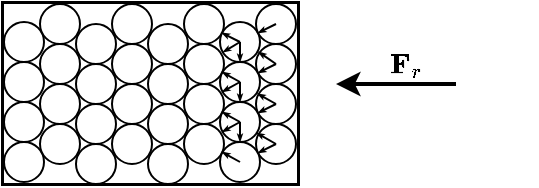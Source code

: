 <mxfile version="26.0.9" pages="11">
  <diagram name="第 1 页" id="Rja3KuK5an4tP2zOnGix">
    <mxGraphModel dx="265" dy="186" grid="1" gridSize="10" guides="1" tooltips="1" connect="1" arrows="1" fold="1" page="1" pageScale="1" pageWidth="827" pageHeight="1169" math="1" shadow="0">
      <root>
        <mxCell id="0" />
        <mxCell id="1" parent="0" />
        <mxCell id="rG5uuOl077Pzj8kJ7wvI-1" value="" style="rounded=0;whiteSpace=wrap;html=1;strokeWidth=1.5;fillColor=none;" parent="1" vertex="1">
          <mxGeometry x="293" y="199" width="148" height="91" as="geometry" />
        </mxCell>
        <mxCell id="rG5uuOl077Pzj8kJ7wvI-8" value="" style="ellipse;whiteSpace=wrap;html=1;aspect=fixed;" parent="1" vertex="1">
          <mxGeometry x="402" y="209" width="20" height="20" as="geometry" />
        </mxCell>
        <mxCell id="rG5uuOl077Pzj8kJ7wvI-34" value="" style="ellipse;whiteSpace=wrap;html=1;aspect=fixed;" parent="1" vertex="1">
          <mxGeometry x="420" y="260" width="20" height="20" as="geometry" />
        </mxCell>
        <mxCell id="rG5uuOl077Pzj8kJ7wvI-26" value="" style="ellipse;whiteSpace=wrap;html=1;aspect=fixed;" parent="1" vertex="1">
          <mxGeometry x="420" y="240" width="20" height="20" as="geometry" />
        </mxCell>
        <mxCell id="rG5uuOl077Pzj8kJ7wvI-17" value="" style="ellipse;whiteSpace=wrap;html=1;aspect=fixed;" parent="1" vertex="1">
          <mxGeometry x="420" y="220" width="20" height="20" as="geometry" />
        </mxCell>
        <mxCell id="rG5uuOl077Pzj8kJ7wvI-35" value="" style="endArrow=classic;html=1;rounded=0;strokeWidth=2;" parent="1" edge="1">
          <mxGeometry width="50" height="50" relative="1" as="geometry">
            <mxPoint x="520" y="240" as="sourcePoint" />
            <mxPoint x="460" y="240" as="targetPoint" />
          </mxGeometry>
        </mxCell>
        <mxCell id="rG5uuOl077Pzj8kJ7wvI-36" value="&lt;b&gt;&lt;i&gt;$$\mathbf{F}_{r}$$&lt;/i&gt;&lt;/b&gt;" style="text;html=1;align=center;verticalAlign=middle;resizable=0;points=[];autosize=1;strokeColor=none;fillColor=none;" parent="1" vertex="1">
          <mxGeometry x="430" y="215" width="130" height="30" as="geometry" />
        </mxCell>
        <mxCell id="rG5uuOl077Pzj8kJ7wvI-9" value="" style="ellipse;whiteSpace=wrap;html=1;aspect=fixed;" parent="1" vertex="1">
          <mxGeometry x="420" y="200" width="20" height="20" as="geometry" />
        </mxCell>
        <mxCell id="rG5uuOl077Pzj8kJ7wvI-2" value="" style="ellipse;whiteSpace=wrap;html=1;aspect=fixed;" parent="1" vertex="1">
          <mxGeometry x="294" y="209" width="20" height="20" as="geometry" />
        </mxCell>
        <mxCell id="rG5uuOl077Pzj8kJ7wvI-3" value="" style="ellipse;whiteSpace=wrap;html=1;aspect=fixed;" parent="1" vertex="1">
          <mxGeometry x="312" y="200" width="20" height="20" as="geometry" />
        </mxCell>
        <mxCell id="rG5uuOl077Pzj8kJ7wvI-4" value="" style="ellipse;whiteSpace=wrap;html=1;aspect=fixed;" parent="1" vertex="1">
          <mxGeometry x="330" y="210" width="20" height="20" as="geometry" />
        </mxCell>
        <mxCell id="rG5uuOl077Pzj8kJ7wvI-5" value="" style="ellipse;whiteSpace=wrap;html=1;aspect=fixed;" parent="1" vertex="1">
          <mxGeometry x="348" y="200" width="20" height="20" as="geometry" />
        </mxCell>
        <mxCell id="rG5uuOl077Pzj8kJ7wvI-6" value="" style="ellipse;whiteSpace=wrap;html=1;aspect=fixed;" parent="1" vertex="1">
          <mxGeometry x="366" y="210" width="20" height="20" as="geometry" />
        </mxCell>
        <mxCell id="rG5uuOl077Pzj8kJ7wvI-7" value="" style="ellipse;whiteSpace=wrap;html=1;aspect=fixed;" parent="1" vertex="1">
          <mxGeometry x="384" y="200" width="20" height="20" as="geometry" />
        </mxCell>
        <mxCell id="rG5uuOl077Pzj8kJ7wvI-10" value="" style="ellipse;whiteSpace=wrap;html=1;aspect=fixed;" parent="1" vertex="1">
          <mxGeometry x="294" y="229" width="20" height="20" as="geometry" />
        </mxCell>
        <mxCell id="rG5uuOl077Pzj8kJ7wvI-11" value="" style="ellipse;whiteSpace=wrap;html=1;aspect=fixed;" parent="1" vertex="1">
          <mxGeometry x="312" y="220" width="20" height="20" as="geometry" />
        </mxCell>
        <mxCell id="rG5uuOl077Pzj8kJ7wvI-12" value="" style="ellipse;whiteSpace=wrap;html=1;aspect=fixed;" parent="1" vertex="1">
          <mxGeometry x="330" y="230" width="20" height="20" as="geometry" />
        </mxCell>
        <mxCell id="rG5uuOl077Pzj8kJ7wvI-13" value="" style="ellipse;whiteSpace=wrap;html=1;aspect=fixed;" parent="1" vertex="1">
          <mxGeometry x="348" y="220" width="20" height="20" as="geometry" />
        </mxCell>
        <mxCell id="rG5uuOl077Pzj8kJ7wvI-14" value="" style="ellipse;whiteSpace=wrap;html=1;aspect=fixed;" parent="1" vertex="1">
          <mxGeometry x="366" y="230" width="20" height="20" as="geometry" />
        </mxCell>
        <mxCell id="rG5uuOl077Pzj8kJ7wvI-15" value="" style="ellipse;whiteSpace=wrap;html=1;aspect=fixed;" parent="1" vertex="1">
          <mxGeometry x="384" y="220" width="20" height="20" as="geometry" />
        </mxCell>
        <mxCell id="rG5uuOl077Pzj8kJ7wvI-16" value="" style="ellipse;whiteSpace=wrap;html=1;aspect=fixed;" parent="1" vertex="1">
          <mxGeometry x="402" y="229" width="20" height="20" as="geometry" />
        </mxCell>
        <mxCell id="rG5uuOl077Pzj8kJ7wvI-19" value="" style="ellipse;whiteSpace=wrap;html=1;aspect=fixed;" parent="1" vertex="1">
          <mxGeometry x="294" y="249" width="20" height="20" as="geometry" />
        </mxCell>
        <mxCell id="rG5uuOl077Pzj8kJ7wvI-20" value="" style="ellipse;whiteSpace=wrap;html=1;aspect=fixed;" parent="1" vertex="1">
          <mxGeometry x="312" y="240" width="20" height="20" as="geometry" />
        </mxCell>
        <mxCell id="rG5uuOl077Pzj8kJ7wvI-21" value="" style="ellipse;whiteSpace=wrap;html=1;aspect=fixed;" parent="1" vertex="1">
          <mxGeometry x="330" y="250" width="20" height="20" as="geometry" />
        </mxCell>
        <mxCell id="rG5uuOl077Pzj8kJ7wvI-22" value="" style="ellipse;whiteSpace=wrap;html=1;aspect=fixed;" parent="1" vertex="1">
          <mxGeometry x="348" y="240" width="20" height="20" as="geometry" />
        </mxCell>
        <mxCell id="rG5uuOl077Pzj8kJ7wvI-23" value="" style="ellipse;whiteSpace=wrap;html=1;aspect=fixed;" parent="1" vertex="1">
          <mxGeometry x="366" y="250" width="20" height="20" as="geometry" />
        </mxCell>
        <mxCell id="rG5uuOl077Pzj8kJ7wvI-24" value="" style="ellipse;whiteSpace=wrap;html=1;aspect=fixed;" parent="1" vertex="1">
          <mxGeometry x="384" y="240" width="20" height="20" as="geometry" />
        </mxCell>
        <mxCell id="rG5uuOl077Pzj8kJ7wvI-25" value="" style="ellipse;whiteSpace=wrap;html=1;aspect=fixed;" parent="1" vertex="1">
          <mxGeometry x="402" y="249" width="20" height="20" as="geometry" />
        </mxCell>
        <mxCell id="rG5uuOl077Pzj8kJ7wvI-27" value="" style="ellipse;whiteSpace=wrap;html=1;aspect=fixed;" parent="1" vertex="1">
          <mxGeometry x="294" y="269" width="20" height="20" as="geometry" />
        </mxCell>
        <mxCell id="rG5uuOl077Pzj8kJ7wvI-28" value="" style="ellipse;whiteSpace=wrap;html=1;aspect=fixed;" parent="1" vertex="1">
          <mxGeometry x="312" y="260" width="20" height="20" as="geometry" />
        </mxCell>
        <mxCell id="rG5uuOl077Pzj8kJ7wvI-29" value="" style="ellipse;whiteSpace=wrap;html=1;aspect=fixed;" parent="1" vertex="1">
          <mxGeometry x="330" y="270" width="20" height="20" as="geometry" />
        </mxCell>
        <mxCell id="rG5uuOl077Pzj8kJ7wvI-30" value="" style="ellipse;whiteSpace=wrap;html=1;aspect=fixed;" parent="1" vertex="1">
          <mxGeometry x="348" y="260" width="20" height="20" as="geometry" />
        </mxCell>
        <mxCell id="rG5uuOl077Pzj8kJ7wvI-31" value="" style="ellipse;whiteSpace=wrap;html=1;aspect=fixed;" parent="1" vertex="1">
          <mxGeometry x="366" y="270" width="20" height="20" as="geometry" />
        </mxCell>
        <mxCell id="rG5uuOl077Pzj8kJ7wvI-32" value="" style="ellipse;whiteSpace=wrap;html=1;aspect=fixed;" parent="1" vertex="1">
          <mxGeometry x="384" y="260" width="20" height="20" as="geometry" />
        </mxCell>
        <mxCell id="rG5uuOl077Pzj8kJ7wvI-33" value="" style="ellipse;whiteSpace=wrap;html=1;aspect=fixed;" parent="1" vertex="1">
          <mxGeometry x="402" y="269" width="20" height="20" as="geometry" />
        </mxCell>
        <mxCell id="K_Px6_iN9m1VoYs2CFKh-7" value="" style="endArrow=classicThin;html=1;rounded=0;endSize=1;endFill=1;" parent="1" edge="1" target="rG5uuOl077Pzj8kJ7wvI-8">
          <mxGeometry width="50" height="50" relative="1" as="geometry">
            <mxPoint x="430" y="210" as="sourcePoint" />
            <mxPoint x="412" y="210" as="targetPoint" />
          </mxGeometry>
        </mxCell>
        <mxCell id="K_Px6_iN9m1VoYs2CFKh-8" value="" style="endArrow=classicThin;html=1;rounded=0;endSize=1;endFill=1;" parent="1" edge="1" target="rG5uuOl077Pzj8kJ7wvI-16">
          <mxGeometry width="50" height="50" relative="1" as="geometry">
            <mxPoint x="430" y="230" as="sourcePoint" />
            <mxPoint x="412" y="230" as="targetPoint" />
          </mxGeometry>
        </mxCell>
        <mxCell id="K_Px6_iN9m1VoYs2CFKh-9" value="" style="endArrow=classicThin;html=1;rounded=0;endSize=1;endFill=1;" parent="1" edge="1" target="rG5uuOl077Pzj8kJ7wvI-25">
          <mxGeometry width="50" height="50" relative="1" as="geometry">
            <mxPoint x="430" y="250" as="sourcePoint" />
            <mxPoint x="412" y="250" as="targetPoint" />
          </mxGeometry>
        </mxCell>
        <mxCell id="K_Px6_iN9m1VoYs2CFKh-10" value="" style="endArrow=classicThin;html=1;rounded=0;endSize=1;endFill=1;" parent="1" edge="1" target="rG5uuOl077Pzj8kJ7wvI-33">
          <mxGeometry width="50" height="50" relative="1" as="geometry">
            <mxPoint x="430" y="270" as="sourcePoint" />
            <mxPoint x="412" y="270" as="targetPoint" />
          </mxGeometry>
        </mxCell>
        <mxCell id="K_Px6_iN9m1VoYs2CFKh-11" value="" style="endArrow=classicThin;html=1;rounded=0;endSize=1;endFill=1;entryX=0.953;entryY=0.743;entryDx=0;entryDy=0;entryPerimeter=0;" parent="1" edge="1" target="rG5uuOl077Pzj8kJ7wvI-8">
          <mxGeometry width="50" height="50" relative="1" as="geometry">
            <mxPoint x="430" y="230" as="sourcePoint" />
            <mxPoint x="420.88" y="227.9" as="targetPoint" />
          </mxGeometry>
        </mxCell>
        <mxCell id="DcAzSvgVKvGUuQPyFUnk-2" value="" style="endArrow=classicThin;html=1;rounded=0;endSize=1;endFill=1;entryX=0.907;entryY=0.77;entryDx=0;entryDy=0;entryPerimeter=0;" edge="1" parent="1" target="rG5uuOl077Pzj8kJ7wvI-25">
          <mxGeometry width="50" height="50" relative="1" as="geometry">
            <mxPoint x="430" y="270" as="sourcePoint" />
            <mxPoint x="431" y="285" as="targetPoint" />
          </mxGeometry>
        </mxCell>
        <mxCell id="DcAzSvgVKvGUuQPyFUnk-4" value="" style="endArrow=classicThin;html=1;rounded=0;endSize=1;endFill=1;entryX=0.034;entryY=0.238;entryDx=0;entryDy=0;entryPerimeter=0;" edge="1" parent="1" target="rG5uuOl077Pzj8kJ7wvI-26">
          <mxGeometry width="50" height="50" relative="1" as="geometry">
            <mxPoint x="430" y="250" as="sourcePoint" />
            <mxPoint x="422" y="250" as="targetPoint" />
          </mxGeometry>
        </mxCell>
        <mxCell id="DcAzSvgVKvGUuQPyFUnk-6" value="" style="endArrow=classicThin;html=1;rounded=0;endSize=1;endFill=1;entryX=0.04;entryY=0.267;entryDx=0;entryDy=0;entryPerimeter=0;" edge="1" parent="1" target="rG5uuOl077Pzj8kJ7wvI-8">
          <mxGeometry width="50" height="50" relative="1" as="geometry">
            <mxPoint x="412" y="219" as="sourcePoint" />
            <mxPoint x="403" y="223" as="targetPoint" />
          </mxGeometry>
        </mxCell>
        <mxCell id="DcAzSvgVKvGUuQPyFUnk-7" value="" style="endArrow=classicThin;html=1;rounded=0;endSize=1;endFill=1;entryX=0.97;entryY=0.209;entryDx=0;entryDy=0;entryPerimeter=0;" edge="1" parent="1" target="rG5uuOl077Pzj8kJ7wvI-15">
          <mxGeometry width="50" height="50" relative="1" as="geometry">
            <mxPoint x="412" y="219" as="sourcePoint" />
            <mxPoint x="413" y="224" as="targetPoint" />
          </mxGeometry>
        </mxCell>
        <mxCell id="DcAzSvgVKvGUuQPyFUnk-8" value="" style="endArrow=classicThin;html=1;rounded=0;endSize=1;endFill=1;entryX=0.5;entryY=0;entryDx=0;entryDy=0;" edge="1" parent="1" target="rG5uuOl077Pzj8kJ7wvI-16">
          <mxGeometry width="50" height="50" relative="1" as="geometry">
            <mxPoint x="412" y="219" as="sourcePoint" />
            <mxPoint x="413" y="234" as="targetPoint" />
          </mxGeometry>
        </mxCell>
        <mxCell id="DcAzSvgVKvGUuQPyFUnk-9" value="" style="endArrow=classicThin;html=1;rounded=0;endSize=1;endFill=1;entryX=0.04;entryY=0.267;entryDx=0;entryDy=0;entryPerimeter=0;" edge="1" parent="1">
          <mxGeometry width="50" height="50" relative="1" as="geometry">
            <mxPoint x="412" y="239" as="sourcePoint" />
            <mxPoint x="403" y="234" as="targetPoint" />
          </mxGeometry>
        </mxCell>
        <mxCell id="DcAzSvgVKvGUuQPyFUnk-10" value="" style="endArrow=classicThin;html=1;rounded=0;endSize=1;endFill=1;entryX=0.97;entryY=0.209;entryDx=0;entryDy=0;entryPerimeter=0;" edge="1" parent="1">
          <mxGeometry width="50" height="50" relative="1" as="geometry">
            <mxPoint x="412" y="239" as="sourcePoint" />
            <mxPoint x="403" y="244" as="targetPoint" />
          </mxGeometry>
        </mxCell>
        <mxCell id="DcAzSvgVKvGUuQPyFUnk-11" value="" style="endArrow=classicThin;html=1;rounded=0;endSize=1;endFill=1;entryX=0.5;entryY=0;entryDx=0;entryDy=0;" edge="1" parent="1">
          <mxGeometry width="50" height="50" relative="1" as="geometry">
            <mxPoint x="412" y="239" as="sourcePoint" />
            <mxPoint x="412" y="249" as="targetPoint" />
          </mxGeometry>
        </mxCell>
        <mxCell id="DcAzSvgVKvGUuQPyFUnk-12" value="" style="endArrow=classicThin;html=1;rounded=0;endSize=1;endFill=1;entryX=0.04;entryY=0.267;entryDx=0;entryDy=0;entryPerimeter=0;" edge="1" parent="1">
          <mxGeometry width="50" height="50" relative="1" as="geometry">
            <mxPoint x="412" y="259" as="sourcePoint" />
            <mxPoint x="403" y="254" as="targetPoint" />
          </mxGeometry>
        </mxCell>
        <mxCell id="DcAzSvgVKvGUuQPyFUnk-13" value="" style="endArrow=classicThin;html=1;rounded=0;endSize=1;endFill=1;entryX=0.97;entryY=0.209;entryDx=0;entryDy=0;entryPerimeter=0;" edge="1" parent="1">
          <mxGeometry width="50" height="50" relative="1" as="geometry">
            <mxPoint x="412" y="259" as="sourcePoint" />
            <mxPoint x="403" y="264" as="targetPoint" />
          </mxGeometry>
        </mxCell>
        <mxCell id="DcAzSvgVKvGUuQPyFUnk-14" value="" style="endArrow=classicThin;html=1;rounded=0;endSize=1;endFill=1;entryX=0.5;entryY=0;entryDx=0;entryDy=0;" edge="1" parent="1">
          <mxGeometry width="50" height="50" relative="1" as="geometry">
            <mxPoint x="412" y="259" as="sourcePoint" />
            <mxPoint x="412" y="269" as="targetPoint" />
          </mxGeometry>
        </mxCell>
        <mxCell id="DcAzSvgVKvGUuQPyFUnk-15" value="" style="endArrow=classicThin;html=1;rounded=0;endSize=1;endFill=1;entryX=0.04;entryY=0.267;entryDx=0;entryDy=0;entryPerimeter=0;" edge="1" parent="1">
          <mxGeometry width="50" height="50" relative="1" as="geometry">
            <mxPoint x="412" y="279" as="sourcePoint" />
            <mxPoint x="403" y="274" as="targetPoint" />
          </mxGeometry>
        </mxCell>
      </root>
    </mxGraphModel>
  </diagram>
  <diagram id="vaY4IcP4Q8j5U2o6A_XT" name="第 2 页">
    <mxGraphModel dx="221" dy="155" grid="1" gridSize="10" guides="1" tooltips="1" connect="1" arrows="1" fold="1" page="1" pageScale="1" pageWidth="827" pageHeight="1169" math="1" shadow="0">
      <root>
        <mxCell id="0" />
        <mxCell id="1" parent="0" />
        <mxCell id="txzehT_bRYbOTENjW8Jd-12" value="&lt;div style=&quot;text-align: start;&quot;&gt;&lt;font style=&quot;color: rgb(0, 0, 0);&quot; face=&quot;KaTeX_Main, Times New Roman, serif&quot;&gt;&lt;span style=&quot;font-size: 16.94px;&quot;&gt;$$\Delta A$$&lt;/span&gt;&lt;/font&gt;&lt;/div&gt;" style="text;html=1;align=center;verticalAlign=middle;resizable=0;points=[];autosize=1;strokeColor=none;fillColor=none;" parent="1" vertex="1">
          <mxGeometry x="271" y="97" width="110" height="30" as="geometry" />
        </mxCell>
        <mxCell id="txzehT_bRYbOTENjW8Jd-13" value="&lt;div style=&quot;text-align: start;&quot;&gt;&lt;span style=&quot;background-color: transparent; font-size: 16.94px;&quot;&gt;&lt;font style=&quot;color: rgb(0, 0, 0);&quot; face=&quot;KaTeX_Main, Times New Roman, serif&quot;&gt;$$\Delta \mathbf{F}$$&lt;/font&gt;&lt;/span&gt;&lt;/div&gt;" style="text;html=1;align=center;verticalAlign=middle;resizable=0;points=[];autosize=1;strokeColor=none;fillColor=none;" parent="1" vertex="1">
          <mxGeometry x="318" y="93" width="180" height="30" as="geometry" />
        </mxCell>
        <mxCell id="txzehT_bRYbOTENjW8Jd-21" value="&lt;b&gt;&lt;i&gt;$$\mathbf{p}$$&lt;/i&gt;&lt;/b&gt;" style="text;html=1;align=center;verticalAlign=middle;resizable=0;points=[];autosize=1;strokeColor=none;fillColor=none;" parent="1" vertex="1">
          <mxGeometry x="330" y="110" width="110" height="30" as="geometry" />
        </mxCell>
        <mxCell id="txzehT_bRYbOTENjW8Jd-22" value="&lt;div style=&quot;text-align: start;&quot;&gt;&lt;span style=&quot;background-color: transparent;&quot;&gt;&lt;font style=&quot;color: rgb(0, 0, 0);&quot; face=&quot;KaTeX_Math&quot;&gt;&lt;b style=&quot;&quot;&gt;&lt;i style=&quot;&quot;&gt;$$\mathbf{\sigma}$$&lt;/i&gt;&lt;/b&gt;&lt;/font&gt;&lt;/span&gt;&lt;/div&gt;" style="text;html=1;align=center;verticalAlign=middle;resizable=0;points=[];autosize=1;strokeColor=none;fillColor=none;" parent="1" vertex="1">
          <mxGeometry x="298" y="124" width="150" height="30" as="geometry" />
        </mxCell>
        <mxCell id="txzehT_bRYbOTENjW8Jd-23" value="&lt;div style=&quot;text-align: start;&quot;&gt;&lt;span style=&quot;background-color: transparent;&quot;&gt;&lt;font style=&quot;color: rgb(0, 0, 0);&quot; face=&quot;KaTeX_Math&quot;&gt;&lt;b style=&quot;&quot;&gt;&lt;i style=&quot;&quot;&gt;$$\mathbf{\tau}$$&lt;/i&gt;&lt;/b&gt;&lt;/font&gt;&lt;/span&gt;&lt;/div&gt;" style="text;html=1;align=center;verticalAlign=middle;resizable=0;points=[];autosize=1;strokeColor=none;fillColor=none;" parent="1" vertex="1">
          <mxGeometry x="298" y="98.25" width="140" height="30" as="geometry" />
        </mxCell>
        <mxCell id="txzehT_bRYbOTENjW8Jd-9" value="&lt;b&gt;&lt;i&gt;$$P$$&lt;/i&gt;&lt;/b&gt;" style="text;html=1;align=center;verticalAlign=middle;resizable=0;points=[];autosize=1;strokeColor=none;fillColor=none;" parent="1" vertex="1">
          <mxGeometry x="323.5" y="118" width="60" height="30" as="geometry" />
        </mxCell>
        <mxCell id="txzehT_bRYbOTENjW8Jd-1" value="" style="endArrow=classic;html=1;rounded=0;strokeWidth=2;" parent="1" edge="1">
          <mxGeometry width="50" height="50" relative="1" as="geometry">
            <mxPoint x="520" y="120.25" as="sourcePoint" />
            <mxPoint x="460" y="120.25" as="targetPoint" />
          </mxGeometry>
        </mxCell>
        <mxCell id="txzehT_bRYbOTENjW8Jd-2" value="&lt;b&gt;&lt;i&gt;&lt;font style=&quot;color: rgb(0, 0, 0);&quot;&gt;$$\mathbf{F}_{r}$$&lt;/font&gt;&lt;/i&gt;&lt;/b&gt;" style="text;html=1;align=center;verticalAlign=middle;resizable=0;points=[];autosize=1;strokeColor=none;fillColor=none;" parent="1" vertex="1">
          <mxGeometry x="430" y="95.25" width="130" height="30" as="geometry" />
        </mxCell>
        <mxCell id="txzehT_bRYbOTENjW8Jd-3" value="" style="endArrow=none;html=1;rounded=0;strokeWidth=1.5;" parent="1" edge="1">
          <mxGeometry width="50" height="50" relative="1" as="geometry">
            <mxPoint x="375" y="80" as="sourcePoint" />
            <mxPoint x="440" y="80" as="targetPoint" />
          </mxGeometry>
        </mxCell>
        <mxCell id="txzehT_bRYbOTENjW8Jd-4" value="" style="endArrow=none;html=1;rounded=0;strokeWidth=1.5;" parent="1" edge="1">
          <mxGeometry width="50" height="50" relative="1" as="geometry">
            <mxPoint x="440" y="79.25" as="sourcePoint" />
            <mxPoint x="440" y="160.75" as="targetPoint" />
          </mxGeometry>
        </mxCell>
        <mxCell id="txzehT_bRYbOTENjW8Jd-5" value="" style="endArrow=none;html=1;rounded=0;strokeWidth=1.5;" parent="1" edge="1">
          <mxGeometry width="50" height="50" relative="1" as="geometry">
            <mxPoint x="335" y="160" as="sourcePoint" />
            <mxPoint x="440" y="160" as="targetPoint" />
          </mxGeometry>
        </mxCell>
        <mxCell id="txzehT_bRYbOTENjW8Jd-6" value="" style="endArrow=none;html=1;rounded=0;strokeWidth=1.5;dashed=1;" parent="1" edge="1">
          <mxGeometry width="50" height="50" relative="1" as="geometry">
            <mxPoint x="280" y="80" as="sourcePoint" />
            <mxPoint x="372.5" y="80" as="targetPoint" />
          </mxGeometry>
        </mxCell>
        <mxCell id="txzehT_bRYbOTENjW8Jd-7" value="" style="endArrow=none;html=1;rounded=0;strokeWidth=1.5;dashed=1;" parent="1" edge="1">
          <mxGeometry width="50" height="50" relative="1" as="geometry">
            <mxPoint x="280" y="80" as="sourcePoint" />
            <mxPoint x="280" y="160" as="targetPoint" />
          </mxGeometry>
        </mxCell>
        <mxCell id="txzehT_bRYbOTENjW8Jd-8" value="" style="endArrow=none;html=1;rounded=0;strokeWidth=1.5;dashed=1;" parent="1" edge="1">
          <mxGeometry width="50" height="50" relative="1" as="geometry">
            <mxPoint x="280" y="160" as="sourcePoint" />
            <mxPoint x="330" y="160" as="targetPoint" />
          </mxGeometry>
        </mxCell>
        <mxCell id="txzehT_bRYbOTENjW8Jd-10" value="" style="ellipse;whiteSpace=wrap;html=1;aspect=fixed;fillColor=#000000;" parent="1" vertex="1">
          <mxGeometry x="351" y="118" width="5" height="5" as="geometry" />
        </mxCell>
        <mxCell id="txzehT_bRYbOTENjW8Jd-11" value="" style="shape=curlyBracket;whiteSpace=wrap;html=1;rounded=1;labelPosition=left;verticalLabelPosition=middle;align=right;verticalAlign=middle;rotation=25;" parent="1" vertex="1">
          <mxGeometry x="342.5" y="110" width="7.5" height="15" as="geometry" />
        </mxCell>
        <mxCell id="txzehT_bRYbOTENjW8Jd-14" value="" style="endArrow=none;html=1;rounded=0;strokeWidth=1;startArrow=classic;startFill=1;startSize=4;" parent="1" edge="1">
          <mxGeometry width="50" height="50" relative="1" as="geometry">
            <mxPoint x="398" y="121" as="sourcePoint" />
            <mxPoint x="354" y="121" as="targetPoint" />
          </mxGeometry>
        </mxCell>
        <mxCell id="txzehT_bRYbOTENjW8Jd-15" value="" style="endArrow=none;html=1;rounded=0;strokeWidth=1.5;startArrow=classic;startFill=1;startSize=4;" parent="1" edge="1">
          <mxGeometry width="50" height="50" relative="1" as="geometry">
            <mxPoint x="390" y="140" as="sourcePoint" />
            <mxPoint x="354" y="121" as="targetPoint" />
          </mxGeometry>
        </mxCell>
        <mxCell id="txzehT_bRYbOTENjW8Jd-16" value="" style="endArrow=none;html=1;rounded=0;strokeWidth=1.5;startArrow=classic;startFill=1;endSize=3;startSize=4;" parent="1" edge="1">
          <mxGeometry width="50" height="50" relative="1" as="geometry">
            <mxPoint x="363" y="104" as="sourcePoint" />
            <mxPoint x="354" y="121" as="targetPoint" />
          </mxGeometry>
        </mxCell>
        <mxCell id="txzehT_bRYbOTENjW8Jd-17" value="" style="endArrow=none;html=1;rounded=0;strokeColor=default;dashed=1;dashPattern=1 1;strokeWidth=0.5;" parent="1" edge="1">
          <mxGeometry width="50" height="50" relative="1" as="geometry">
            <mxPoint x="363" y="104" as="sourcePoint" />
            <mxPoint x="398" y="121" as="targetPoint" />
          </mxGeometry>
        </mxCell>
        <mxCell id="txzehT_bRYbOTENjW8Jd-18" value="" style="endArrow=none;html=1;rounded=0;strokeWidth=2;startArrow=classic;startFill=1;" parent="1" edge="1">
          <mxGeometry width="50" height="50" relative="1" as="geometry">
            <mxPoint x="423" y="121" as="sourcePoint" />
            <mxPoint x="354" y="121" as="targetPoint" />
          </mxGeometry>
        </mxCell>
        <mxCell id="txzehT_bRYbOTENjW8Jd-19" value="" style="endArrow=none;html=1;rounded=0;strokeWidth=1;" parent="1" edge="1">
          <mxGeometry width="50" height="50" relative="1" as="geometry">
            <mxPoint x="328" y="172" as="sourcePoint" />
            <mxPoint x="383" y="64" as="targetPoint" />
          </mxGeometry>
        </mxCell>
        <mxCell id="txzehT_bRYbOTENjW8Jd-20" value="" style="endArrow=none;html=1;rounded=0;strokeColor=default;dashed=1;dashPattern=1 1;strokeWidth=0.5;" parent="1" edge="1">
          <mxGeometry width="50" height="50" relative="1" as="geometry">
            <mxPoint x="390" y="140" as="sourcePoint" />
            <mxPoint x="398" y="121" as="targetPoint" />
          </mxGeometry>
        </mxCell>
        <mxCell id="lUDwEPiPhxqeJ7KC58EU-2" value="&lt;font style=&quot;color: rgb(0, 0, 0);&quot;&gt;$$I$$&lt;/font&gt;" style="text;html=1;align=center;verticalAlign=middle;resizable=0;points=[];autosize=1;strokeColor=none;fillColor=none;" parent="1" vertex="1">
          <mxGeometry x="300" y="50" width="50" height="30" as="geometry" />
        </mxCell>
        <mxCell id="lUDwEPiPhxqeJ7KC58EU-3" value="&lt;font style=&quot;color: rgb(0, 0, 0);&quot;&gt;$$II$$&lt;/font&gt;" style="text;html=1;align=center;verticalAlign=middle;resizable=0;points=[];autosize=1;strokeColor=none;fillColor=none;" parent="1" vertex="1">
          <mxGeometry x="359" y="170" width="60" height="30" as="geometry" />
        </mxCell>
        <mxCell id="lUDwEPiPhxqeJ7KC58EU-4" value="&lt;font style=&quot;color: rgb(0, 0, 0);&quot;&gt;$$R$$&lt;/font&gt;" style="text;html=1;align=center;verticalAlign=middle;resizable=0;points=[];autosize=1;strokeColor=none;fillColor=none;" parent="1" vertex="1">
          <mxGeometry x="290" y="160" width="60" height="30" as="geometry" />
        </mxCell>
      </root>
    </mxGraphModel>
  </diagram>
  <diagram id="Ho5q1d5uHTa8McgVbu5_" name="第 3 页">
    <mxGraphModel dx="378" dy="265" grid="1" gridSize="10" guides="1" tooltips="1" connect="1" arrows="1" fold="1" page="1" pageScale="1" pageWidth="827" pageHeight="1169" math="1" shadow="0">
      <root>
        <mxCell id="0" />
        <mxCell id="1" parent="0" />
        <mxCell id="nl5Gy7j-GcFpPK3VuFj9-13" value="" style="rounded=0;whiteSpace=wrap;html=1;fillColor=none;" parent="1" vertex="1">
          <mxGeometry x="400" y="180" width="100" height="100" as="geometry" />
        </mxCell>
        <mxCell id="nl5Gy7j-GcFpPK3VuFj9-1" value="" style="endArrow=classic;html=1;rounded=0;strokeWidth=1.2;" parent="1" edge="1">
          <mxGeometry width="50" height="50" relative="1" as="geometry">
            <mxPoint x="380" y="280" as="sourcePoint" />
            <mxPoint x="570" y="280" as="targetPoint" />
          </mxGeometry>
        </mxCell>
        <mxCell id="nl5Gy7j-GcFpPK3VuFj9-2" value="" style="endArrow=classic;html=1;rounded=0;strokeWidth=1.2;" parent="1" edge="1">
          <mxGeometry width="50" height="50" relative="1" as="geometry">
            <mxPoint x="400" y="300" as="sourcePoint" />
            <mxPoint x="400" y="120" as="targetPoint" />
          </mxGeometry>
        </mxCell>
        <mxCell id="nl5Gy7j-GcFpPK3VuFj9-3" value="$$x$$" style="text;html=1;align=center;verticalAlign=middle;resizable=0;points=[];autosize=1;strokeColor=none;fillColor=none;" parent="1" vertex="1">
          <mxGeometry x="534.04" y="275" width="60" height="30" as="geometry" />
        </mxCell>
        <mxCell id="nl5Gy7j-GcFpPK3VuFj9-5" value="$$y$$" style="text;html=1;align=center;verticalAlign=middle;resizable=0;points=[];autosize=1;strokeColor=none;fillColor=none;" parent="1" vertex="1">
          <mxGeometry x="360" y="108" width="60" height="30" as="geometry" />
        </mxCell>
        <mxCell id="nl5Gy7j-GcFpPK3VuFj9-6" value="$$P$$" style="text;html=1;align=center;verticalAlign=middle;resizable=0;points=[];autosize=1;strokeColor=none;fillColor=none;" parent="1" vertex="1">
          <mxGeometry x="360" y="275" width="60" height="30" as="geometry" />
        </mxCell>
        <mxCell id="nl5Gy7j-GcFpPK3VuFj9-9" value="$$A$$" style="text;html=1;align=center;verticalAlign=middle;resizable=0;points=[];autosize=1;strokeColor=none;fillColor=none;" parent="1" vertex="1">
          <mxGeometry x="467" y="275" width="60" height="30" as="geometry" />
        </mxCell>
        <mxCell id="nl5Gy7j-GcFpPK3VuFj9-10" value="$$B$$" style="text;html=1;align=center;verticalAlign=middle;resizable=0;points=[];autosize=1;strokeColor=none;fillColor=none;" parent="1" vertex="1">
          <mxGeometry x="360" y="165" width="60" height="30" as="geometry" />
        </mxCell>
        <mxCell id="nl5Gy7j-GcFpPK3VuFj9-15" value="" style="rhombus;whiteSpace=wrap;html=1;fillColor=none;dashed=1;rotation=-45;" parent="1" vertex="1">
          <mxGeometry x="378.04" y="176.76" width="155" height="95.91" as="geometry" />
        </mxCell>
        <mxCell id="nl5Gy7j-GcFpPK3VuFj9-16" value="$$A^{&#39;}$$" style="text;html=1;align=center;verticalAlign=middle;resizable=0;points=[];autosize=1;strokeColor=none;fillColor=none;" parent="1" vertex="1">
          <mxGeometry x="448" y="233" width="70" height="30" as="geometry" />
        </mxCell>
        <mxCell id="nl5Gy7j-GcFpPK3VuFj9-17" value="$$B^{&#39;}$$" style="text;html=1;align=center;verticalAlign=middle;resizable=0;points=[];autosize=1;strokeColor=none;fillColor=none;" parent="1" vertex="1">
          <mxGeometry x="396" y="184" width="70" height="30" as="geometry" />
        </mxCell>
      </root>
    </mxGraphModel>
  </diagram>
  <diagram id="kjehibFTsf643PDEVM91" name="第 4 页">
    <mxGraphModel dx="454" dy="318" grid="1" gridSize="10" guides="1" tooltips="1" connect="1" arrows="1" fold="1" page="1" pageScale="1" pageWidth="827" pageHeight="1169" math="1" shadow="0">
      <root>
        <mxCell id="0" />
        <mxCell id="1" parent="0" />
        <mxCell id="zt1j1nq8d32lNRLo48Gc-23" value="$$f_{y}$$" style="text;html=1;align=center;verticalAlign=middle;resizable=0;points=[];autosize=1;strokeColor=none;fillColor=none;" parent="1" vertex="1">
          <mxGeometry x="350" y="210" width="70" height="30" as="geometry" />
        </mxCell>
        <mxCell id="zt1j1nq8d32lNRLo48Gc-7" value="&lt;i style=&quot;font-family: KaTeX_Math; text-align: start;&quot;&gt;$$\sigma_{y} + \frac{\partial \sigma_{y}}{\partial y}\mathrm{d}y$$&lt;/i&gt;" style="text;html=1;align=center;verticalAlign=middle;resizable=0;points=[];autosize=1;strokeColor=none;fillColor=none;" parent="1" vertex="1">
          <mxGeometry x="200" y="125" width="400" height="30" as="geometry" />
        </mxCell>
        <mxCell id="zt1j1nq8d32lNRLo48Gc-13" value="&lt;div style=&quot;text-align: start;&quot;&gt;&lt;span style=&quot;background-color: transparent; color: light-dark(rgb(0, 0, 0), rgb(255, 255, 255));&quot;&gt;&lt;font face=&quot;KaTeX_Math&quot;&gt;&lt;i&gt;$$\tau_{yx}+\frac{\partial \tau_{yx}}{\partial y}\mathrm{d}y$$&lt;/i&gt;&lt;/font&gt;&lt;/span&gt;&lt;/div&gt;" style="text;html=1;align=center;verticalAlign=middle;resizable=0;points=[];autosize=1;strokeColor=none;fillColor=none;" parent="1" vertex="1">
          <mxGeometry x="275" y="155" width="370" height="30" as="geometry" />
        </mxCell>
        <mxCell id="zt1j1nq8d32lNRLo48Gc-6" value="&lt;i style=&quot;font-family: KaTeX_Math; text-align: start;&quot;&gt;$$\sigma_{y}$$&lt;/i&gt;" style="text;html=1;align=center;verticalAlign=middle;resizable=0;points=[];autosize=1;strokeColor=none;fillColor=none;" parent="1" vertex="1">
          <mxGeometry x="345" y="310" width="110" height="30" as="geometry" />
        </mxCell>
        <mxCell id="zt1j1nq8d32lNRLo48Gc-12" value="&lt;i style=&quot;font-family: KaTeX_Math; text-align: start;&quot;&gt;$$\tau_{yx}$$&lt;/i&gt;" style="text;html=1;align=center;verticalAlign=middle;resizable=0;points=[];autosize=1;strokeColor=none;fillColor=none;" parent="1" vertex="1">
          <mxGeometry x="320" y="280" width="100" height="30" as="geometry" />
        </mxCell>
        <mxCell id="v43ETbCtby2Yj9n-QucX-3" value="" style="rounded=0;whiteSpace=wrap;html=1;fillColor=none;strokeWidth=2;" parent="1" vertex="1">
          <mxGeometry x="360" y="200" width="80" height="80" as="geometry" />
        </mxCell>
        <mxCell id="zt1j1nq8d32lNRLo48Gc-15" value="&lt;i style=&quot;font-family: KaTeX_Math; text-align: start;&quot;&gt;$$\tau_{xy}$$&lt;/i&gt;" style="text;html=1;align=center;verticalAlign=middle;resizable=0;points=[];autosize=1;strokeColor=none;fillColor=none;" parent="1" vertex="1">
          <mxGeometry x="296" y="250" width="100" height="30" as="geometry" />
        </mxCell>
        <mxCell id="v43ETbCtby2Yj9n-QucX-10" value="&lt;i style=&quot;font-family: KaTeX_Math; text-align: start;&quot;&gt;$$\sigma_{x} + \frac{\partial \sigma_{x}}{\partial x}\mathrm{d}x$$&lt;/i&gt;" style="text;html=1;align=center;verticalAlign=middle;resizable=0;points=[];autosize=1;strokeColor=none;fillColor=none;" parent="1" vertex="1">
          <mxGeometry x="330" y="222" width="400" height="30" as="geometry" />
        </mxCell>
        <mxCell id="v43ETbCtby2Yj9n-QucX-1" value="" style="endArrow=classic;html=1;rounded=0;strokeWidth=2;" parent="1" edge="1">
          <mxGeometry width="50" height="50" relative="1" as="geometry">
            <mxPoint x="281" y="347" as="sourcePoint" />
            <mxPoint x="601" y="347" as="targetPoint" />
          </mxGeometry>
        </mxCell>
        <mxCell id="v43ETbCtby2Yj9n-QucX-2" value="" style="endArrow=classic;html=1;rounded=0;strokeWidth=2;" parent="1" edge="1">
          <mxGeometry width="50" height="50" relative="1" as="geometry">
            <mxPoint x="281" y="348" as="sourcePoint" />
            <mxPoint x="281" y="107" as="targetPoint" />
          </mxGeometry>
        </mxCell>
        <mxCell id="v43ETbCtby2Yj9n-QucX-5" value="$$x$$" style="text;html=1;align=center;verticalAlign=middle;resizable=0;points=[];autosize=1;strokeColor=none;fillColor=none;" parent="1" vertex="1">
          <mxGeometry x="561" y="343" width="60" height="30" as="geometry" />
        </mxCell>
        <mxCell id="v43ETbCtby2Yj9n-QucX-6" value="$$O$$" style="text;html=1;align=center;verticalAlign=middle;resizable=0;points=[];autosize=1;strokeColor=none;fillColor=none;" parent="1" vertex="1">
          <mxGeometry x="237" y="343" width="60" height="30" as="geometry" />
        </mxCell>
        <mxCell id="v43ETbCtby2Yj9n-QucX-7" value="$$y$$" style="text;html=1;align=center;verticalAlign=middle;resizable=0;points=[];autosize=1;strokeColor=none;fillColor=none;" parent="1" vertex="1">
          <mxGeometry x="237" y="99" width="60" height="30" as="geometry" />
        </mxCell>
        <mxCell id="v43ETbCtby2Yj9n-QucX-8" value="" style="endArrow=classicThin;html=1;rounded=0;exitX=1;exitY=0.5;exitDx=0;exitDy=0;strokeWidth=2;endFill=1;endSize=4;" parent="1" source="v43ETbCtby2Yj9n-QucX-3" edge="1">
          <mxGeometry width="50" height="50" relative="1" as="geometry">
            <mxPoint x="450" y="250" as="sourcePoint" />
            <mxPoint x="480" y="240" as="targetPoint" />
          </mxGeometry>
        </mxCell>
        <mxCell id="zt1j1nq8d32lNRLo48Gc-2" value="&lt;i style=&quot;font-family: KaTeX_Math; text-align: start;&quot;&gt;$$\sigma_{x}$$&lt;/i&gt;" style="text;html=1;align=center;verticalAlign=middle;resizable=0;points=[];autosize=1;strokeColor=none;fillColor=none;" parent="1" vertex="1">
          <mxGeometry x="250" y="222" width="110" height="30" as="geometry" />
        </mxCell>
        <mxCell id="zt1j1nq8d32lNRLo48Gc-3" value="" style="endArrow=classicThin;html=1;rounded=0;exitX=0;exitY=0.5;exitDx=0;exitDy=0;strokeWidth=2;endFill=1;endSize=4;" parent="1" source="v43ETbCtby2Yj9n-QucX-3" edge="1">
          <mxGeometry width="50" height="50" relative="1" as="geometry">
            <mxPoint x="340" y="240" as="sourcePoint" />
            <mxPoint x="320" y="240" as="targetPoint" />
          </mxGeometry>
        </mxCell>
        <mxCell id="zt1j1nq8d32lNRLo48Gc-4" value="" style="endArrow=classicThin;html=1;rounded=0;exitX=0.5;exitY=0;exitDx=0;exitDy=0;strokeWidth=2;endFill=1;endSize=4;" parent="1" source="v43ETbCtby2Yj9n-QucX-3" edge="1">
          <mxGeometry width="50" height="50" relative="1" as="geometry">
            <mxPoint x="400" y="190" as="sourcePoint" />
            <mxPoint x="400" y="160" as="targetPoint" />
          </mxGeometry>
        </mxCell>
        <mxCell id="zt1j1nq8d32lNRLo48Gc-5" value="" style="endArrow=classicThin;html=1;rounded=0;exitX=0.5;exitY=1;exitDx=0;exitDy=0;strokeWidth=2;endFill=1;endSize=4;" parent="1" source="v43ETbCtby2Yj9n-QucX-3" edge="1">
          <mxGeometry width="50" height="50" relative="1" as="geometry">
            <mxPoint x="430" y="330" as="sourcePoint" />
            <mxPoint x="400" y="320" as="targetPoint" />
          </mxGeometry>
        </mxCell>
        <mxCell id="zt1j1nq8d32lNRLo48Gc-8" value="" style="endArrow=classicThin;html=1;rounded=0;exitX=1;exitY=0.5;exitDx=0;exitDy=0;strokeWidth=2;endFill=1;endSize=4;" parent="1" edge="1">
          <mxGeometry width="50" height="50" relative="1" as="geometry">
            <mxPoint x="380" y="190" as="sourcePoint" />
            <mxPoint x="420" y="190" as="targetPoint" />
          </mxGeometry>
        </mxCell>
        <mxCell id="zt1j1nq8d32lNRLo48Gc-10" value="" style="endArrow=classicThin;html=1;rounded=0;exitX=1;exitY=0.5;exitDx=0;exitDy=0;strokeWidth=2;endFill=1;endSize=4;" parent="1" edge="1">
          <mxGeometry width="50" height="50" relative="1" as="geometry">
            <mxPoint x="420" y="290" as="sourcePoint" />
            <mxPoint x="380" y="290" as="targetPoint" />
          </mxGeometry>
        </mxCell>
        <mxCell id="zt1j1nq8d32lNRLo48Gc-14" value="" style="endArrow=classicThin;html=1;rounded=0;strokeWidth=2;endFill=1;endSize=4;" parent="1" edge="1">
          <mxGeometry width="50" height="50" relative="1" as="geometry">
            <mxPoint x="350" y="220" as="sourcePoint" />
            <mxPoint x="350" y="260" as="targetPoint" />
          </mxGeometry>
        </mxCell>
        <mxCell id="zt1j1nq8d32lNRLo48Gc-16" value="" style="endArrow=classicThin;html=1;rounded=0;strokeWidth=2;endFill=1;endSize=4;" parent="1" edge="1">
          <mxGeometry width="50" height="50" relative="1" as="geometry">
            <mxPoint x="450" y="260" as="sourcePoint" />
            <mxPoint x="450" y="220" as="targetPoint" />
          </mxGeometry>
        </mxCell>
        <mxCell id="zt1j1nq8d32lNRLo48Gc-18" value="$$\tau_{xy}+\frac{\partial \tau_{xy}}{\partial x}\mathrm{d}x$$" style="text;html=1;align=center;verticalAlign=middle;resizable=0;points=[];autosize=1;strokeColor=none;fillColor=none;" parent="1" vertex="1">
          <mxGeometry x="319" y="190" width="340" height="30" as="geometry" />
        </mxCell>
        <mxCell id="zt1j1nq8d32lNRLo48Gc-19" value="" style="shape=waypoint;sketch=0;fillStyle=solid;size=6;pointerEvents=1;points=[];fillColor=none;resizable=0;rotatable=0;perimeter=centerPerimeter;snapToPoint=1;" parent="1" vertex="1">
          <mxGeometry x="390" y="230" width="20" height="20" as="geometry" />
        </mxCell>
        <mxCell id="zt1j1nq8d32lNRLo48Gc-20" value="$$f_{x}$$" style="text;html=1;align=center;verticalAlign=middle;resizable=0;points=[];autosize=1;strokeColor=none;fillColor=none;" parent="1" vertex="1">
          <mxGeometry x="379" y="210" width="70" height="30" as="geometry" />
        </mxCell>
        <mxCell id="zt1j1nq8d32lNRLo48Gc-21" value="" style="endArrow=classicThin;html=1;rounded=0;exitX=1;exitY=0.5;exitDx=0;exitDy=0;strokeWidth=2;endFill=1;endSize=4;" parent="1" edge="1">
          <mxGeometry width="50" height="50" relative="1" as="geometry">
            <mxPoint x="400" y="240" as="sourcePoint" />
            <mxPoint x="430" y="240" as="targetPoint" />
          </mxGeometry>
        </mxCell>
        <mxCell id="zt1j1nq8d32lNRLo48Gc-22" value="" style="endArrow=classicThin;html=1;rounded=0;exitX=1;exitY=0.5;exitDx=0;exitDy=0;strokeWidth=2;endFill=1;endSize=4;entryX=0.3;entryY=-0.005;entryDx=0;entryDy=0;entryPerimeter=0;" parent="1" edge="1" target="zt1j1nq8d32lNRLo48Gc-20">
          <mxGeometry width="50" height="50" relative="1" as="geometry">
            <mxPoint x="400" y="240" as="sourcePoint" />
            <mxPoint x="399.76" y="270.48" as="targetPoint" />
          </mxGeometry>
        </mxCell>
        <mxCell id="zt1j1nq8d32lNRLo48Gc-25" value="$$C$$" style="text;html=1;align=center;verticalAlign=middle;resizable=0;points=[];autosize=1;strokeColor=none;fillColor=none;" parent="1" vertex="1">
          <mxGeometry x="359" y="231" width="60" height="30" as="geometry" />
        </mxCell>
      </root>
    </mxGraphModel>
  </diagram>
  <diagram id="B4G-lWwqTb7gTZj7vL4v" name="第 5 页">
    <mxGraphModel dx="183" dy="128" grid="1" gridSize="10" guides="1" tooltips="1" connect="1" arrows="1" fold="1" page="1" pageScale="1" pageWidth="827" pageHeight="1169" math="1" shadow="0">
      <root>
        <mxCell id="0" />
        <mxCell id="1" parent="0" />
        <mxCell id="ZWp2A2RlOhpq1Obl4142-22" value="$$\tau_{xy}$$" style="text;html=1;align=center;verticalAlign=middle;resizable=0;points=[];autosize=1;strokeColor=none;fillColor=none;" vertex="1" parent="1">
          <mxGeometry x="295" y="246" width="100" height="30" as="geometry" />
        </mxCell>
        <mxCell id="ZWp2A2RlOhpq1Obl4142-32" value="" style="verticalLabelPosition=bottom;verticalAlign=top;html=1;shape=mxgraph.basic.orthogonal_triangle;fillColor=none;" vertex="1" parent="1">
          <mxGeometry x="360" y="200" width="120" height="80" as="geometry" />
        </mxCell>
        <mxCell id="frqaaDiywNVgqr7Rz4QV-1" value="$$f_{x}$$" style="text;html=1;align=center;verticalAlign=middle;resizable=0;points=[];autosize=1;strokeColor=none;fillColor=none;" vertex="1" parent="1">
          <mxGeometry x="375" y="246" width="70" height="30" as="geometry" />
        </mxCell>
        <mxCell id="ZWp2A2RlOhpq1Obl4142-47" value="$$P$$" style="text;html=1;align=center;verticalAlign=middle;resizable=0;points=[];autosize=1;strokeColor=none;fillColor=none;" vertex="1" parent="1">
          <mxGeometry x="359" y="246" width="60" height="30" as="geometry" />
        </mxCell>
        <mxCell id="ZWp2A2RlOhpq1Obl4142-20" value="$$\sigma_{x}$$" style="text;html=1;align=center;verticalAlign=middle;resizable=0;points=[];autosize=1;strokeColor=none;fillColor=none;" vertex="1" parent="1">
          <mxGeometry x="270" y="212" width="110" height="30" as="geometry" />
        </mxCell>
        <mxCell id="ZWp2A2RlOhpq1Obl4142-1" value="$$y$$" style="text;html=1;align=center;verticalAlign=middle;resizable=0;points=[];autosize=1;strokeColor=none;fillColor=none;" vertex="1" parent="1">
          <mxGeometry x="237" y="110" width="60" height="30" as="geometry" />
        </mxCell>
        <mxCell id="e-TS-FBjAnFbfuPn_aQb-1" value="$$x$$" style="text;html=1;align=center;verticalAlign=middle;resizable=0;points=[];autosize=1;strokeColor=none;fillColor=none;" vertex="1" parent="1">
          <mxGeometry x="520" y="343" width="60" height="30" as="geometry" />
        </mxCell>
        <mxCell id="ZWp2A2RlOhpq1Obl4142-25" value="$$\sigma_{n}$$" style="text;html=1;align=center;verticalAlign=middle;resizable=0;points=[];autosize=1;strokeColor=none;fillColor=none;" vertex="1" parent="1">
          <mxGeometry x="403" y="187" width="110" height="30" as="geometry" />
        </mxCell>
        <mxCell id="ZWp2A2RlOhpq1Obl4142-36" value="$$p_{y}$$" style="text;html=1;align=center;verticalAlign=middle;resizable=0;points=[];autosize=1;strokeColor=none;fillColor=none;" vertex="1" parent="1">
          <mxGeometry x="370" y="202" width="80" height="30" as="geometry" />
        </mxCell>
        <mxCell id="ZWp2A2RlOhpq1Obl4142-34" value="$$p_{x}$$" style="text;html=1;align=center;verticalAlign=middle;resizable=0;points=[];autosize=1;strokeColor=none;fillColor=none;" vertex="1" parent="1">
          <mxGeometry x="450" y="225" width="80" height="30" as="geometry" />
        </mxCell>
        <mxCell id="ZWp2A2RlOhpq1Obl4142-29" value="$$\mathbf{p}$$" style="text;html=1;align=center;verticalAlign=middle;resizable=0;points=[];autosize=1;strokeColor=none;fillColor=none;" vertex="1" parent="1">
          <mxGeometry x="438" y="202" width="100" height="30" as="geometry" />
        </mxCell>
        <mxCell id="ZWp2A2RlOhpq1Obl4142-30" value="$$\tau_{n}$$" style="text;html=1;align=center;verticalAlign=middle;resizable=0;points=[];autosize=1;strokeColor=none;fillColor=none;" vertex="1" parent="1">
          <mxGeometry x="410" y="237" width="90" height="30" as="geometry" />
        </mxCell>
        <mxCell id="ZWp2A2RlOhpq1Obl4142-23" value="$$\tau_{yx}$$" style="text;html=1;align=center;verticalAlign=middle;resizable=0;points=[];autosize=1;strokeColor=none;fillColor=none;" vertex="1" parent="1">
          <mxGeometry x="329" y="279" width="100" height="30" as="geometry" />
        </mxCell>
        <mxCell id="ZWp2A2RlOhpq1Obl4142-12" value="" style="endArrow=none;html=1;rounded=0;startArrow=classicThin;startFill=1;" edge="1" parent="1">
          <mxGeometry width="50" height="50" relative="1" as="geometry">
            <mxPoint x="460" y="180" as="sourcePoint" />
            <mxPoint x="420" y="240" as="targetPoint" />
          </mxGeometry>
        </mxCell>
        <mxCell id="LRzJdUWt731v7DXQOaXn-1" value="" style="endArrow=classic;html=1;rounded=0;strokeWidth=2;" parent="1" edge="1">
          <mxGeometry width="50" height="50" relative="1" as="geometry">
            <mxPoint x="281" y="347" as="sourcePoint" />
            <mxPoint x="560" y="347" as="targetPoint" />
          </mxGeometry>
        </mxCell>
        <mxCell id="LRzJdUWt731v7DXQOaXn-2" value="" style="endArrow=classic;html=1;rounded=0;strokeWidth=2;" parent="1" edge="1">
          <mxGeometry width="50" height="50" relative="1" as="geometry">
            <mxPoint x="280" y="348" as="sourcePoint" />
            <mxPoint x="280" y="120" as="targetPoint" />
          </mxGeometry>
        </mxCell>
        <mxCell id="-5jmFWFYHGoyni0_DcrT-1" value="$$O$$" style="text;html=1;align=center;verticalAlign=middle;resizable=0;points=[];autosize=1;strokeColor=none;fillColor=none;" vertex="1" parent="1">
          <mxGeometry x="237" y="343" width="60" height="30" as="geometry" />
        </mxCell>
        <mxCell id="ZWp2A2RlOhpq1Obl4142-6" value="" style="endArrow=none;html=1;rounded=0;startArrow=classicThin;startFill=1;" edge="1" parent="1">
          <mxGeometry width="50" height="50" relative="1" as="geometry">
            <mxPoint x="448" y="198" as="sourcePoint" />
            <mxPoint x="420" y="240" as="targetPoint" />
          </mxGeometry>
        </mxCell>
        <mxCell id="ZWp2A2RlOhpq1Obl4142-9" value="$$C$$" style="text;html=1;align=center;verticalAlign=middle;resizable=0;points=[];autosize=1;strokeColor=none;fillColor=none;" vertex="1" parent="1">
          <mxGeometry x="320" y="270" width="60" height="30" as="geometry" />
        </mxCell>
        <mxCell id="ZWp2A2RlOhpq1Obl4142-10" value="$$A$$" style="text;html=1;align=center;verticalAlign=middle;resizable=0;points=[];autosize=1;strokeColor=none;fillColor=none;" vertex="1" parent="1">
          <mxGeometry x="460" y="270" width="60" height="30" as="geometry" />
        </mxCell>
        <mxCell id="ZWp2A2RlOhpq1Obl4142-11" value="$$B$$" style="text;html=1;align=center;verticalAlign=middle;resizable=0;points=[];autosize=1;strokeColor=none;fillColor=none;" vertex="1" parent="1">
          <mxGeometry x="320" y="180" width="60" height="30" as="geometry" />
        </mxCell>
        <mxCell id="ZWp2A2RlOhpq1Obl4142-13" value="$$n$$" style="text;html=1;align=center;verticalAlign=middle;resizable=0;points=[];autosize=1;strokeColor=none;fillColor=none;" vertex="1" parent="1">
          <mxGeometry x="437" y="160" width="60" height="30" as="geometry" />
        </mxCell>
        <mxCell id="ZWp2A2RlOhpq1Obl4142-14" value="" style="endArrow=none;html=1;rounded=0;startArrow=classicThin;startFill=1;" edge="1" parent="1">
          <mxGeometry width="50" height="50" relative="1" as="geometry">
            <mxPoint x="420" y="320" as="sourcePoint" />
            <mxPoint x="420" y="289.5" as="targetPoint" />
          </mxGeometry>
        </mxCell>
        <mxCell id="ZWp2A2RlOhpq1Obl4142-15" value="" style="endArrow=none;html=1;rounded=0;startArrow=classicThin;startFill=1;exitX=1.025;exitY=0.683;exitDx=0;exitDy=0;exitPerimeter=0;" edge="1" parent="1">
          <mxGeometry width="50" height="50" relative="1" as="geometry">
            <mxPoint x="380" y="290" as="sourcePoint" />
            <mxPoint x="420" y="290" as="targetPoint" />
          </mxGeometry>
        </mxCell>
        <mxCell id="ZWp2A2RlOhpq1Obl4142-16" value="" style="endArrow=none;html=1;rounded=0;startArrow=classicThin;startFill=1;" edge="1" parent="1">
          <mxGeometry width="50" height="50" relative="1" as="geometry">
            <mxPoint x="320" y="240" as="sourcePoint" />
            <mxPoint x="350" y="240" as="targetPoint" />
          </mxGeometry>
        </mxCell>
        <mxCell id="ZWp2A2RlOhpq1Obl4142-17" value="" style="endArrow=none;html=1;rounded=0;startArrow=classicThin;startFill=1;" edge="1" parent="1">
          <mxGeometry width="50" height="50" relative="1" as="geometry">
            <mxPoint x="350" y="260" as="sourcePoint" />
            <mxPoint x="350" y="239.5" as="targetPoint" />
          </mxGeometry>
        </mxCell>
        <mxCell id="ZWp2A2RlOhpq1Obl4142-18" value="" style="endArrow=classicThin;html=1;rounded=0;endFill=1;" edge="1" parent="1">
          <mxGeometry width="50" height="50" relative="1" as="geometry">
            <mxPoint x="350" y="240" as="sourcePoint" />
            <mxPoint x="320" y="260" as="targetPoint" />
          </mxGeometry>
        </mxCell>
        <mxCell id="ZWp2A2RlOhpq1Obl4142-19" value="" style="endArrow=classicThin;html=1;rounded=0;endFill=1;" edge="1" parent="1">
          <mxGeometry width="50" height="50" relative="1" as="geometry">
            <mxPoint x="420" y="290" as="sourcePoint" />
            <mxPoint x="380" y="320" as="targetPoint" />
          </mxGeometry>
        </mxCell>
        <mxCell id="ZWp2A2RlOhpq1Obl4142-21" value="$$\sigma_{y}$$" style="text;html=1;align=center;verticalAlign=middle;resizable=0;points=[];autosize=1;strokeColor=none;fillColor=none;" vertex="1" parent="1">
          <mxGeometry x="380" y="300" width="110" height="30" as="geometry" />
        </mxCell>
        <mxCell id="ZWp2A2RlOhpq1Obl4142-26" value="" style="endArrow=classicThin;html=1;rounded=0;endFill=1;" edge="1" parent="1">
          <mxGeometry width="50" height="50" relative="1" as="geometry">
            <mxPoint x="420" y="240" as="sourcePoint" />
            <mxPoint x="450" y="260" as="targetPoint" />
          </mxGeometry>
        </mxCell>
        <mxCell id="ZWp2A2RlOhpq1Obl4142-28" value="" style="endArrow=classicThin;html=1;rounded=0;endFill=1;" edge="1" parent="1">
          <mxGeometry width="50" height="50" relative="1" as="geometry">
            <mxPoint x="420" y="240" as="sourcePoint" />
            <mxPoint x="478" y="218" as="targetPoint" />
          </mxGeometry>
        </mxCell>
        <mxCell id="ZWp2A2RlOhpq1Obl4142-33" value="" style="endArrow=classicThin;html=1;rounded=0;endFill=1;" edge="1" parent="1">
          <mxGeometry width="50" height="50" relative="1" as="geometry">
            <mxPoint x="420" y="240" as="sourcePoint" />
            <mxPoint x="478" y="240" as="targetPoint" />
          </mxGeometry>
        </mxCell>
        <mxCell id="ZWp2A2RlOhpq1Obl4142-35" value="" style="endArrow=classicThin;html=1;rounded=0;endFill=1;exitX=0.5;exitY=0.5;exitDx=0;exitDy=0;exitPerimeter=0;" edge="1" parent="1" source="ZWp2A2RlOhpq1Obl4142-32">
          <mxGeometry width="50" height="50" relative="1" as="geometry">
            <mxPoint x="430" y="250" as="sourcePoint" />
            <mxPoint x="420" y="218" as="targetPoint" />
          </mxGeometry>
        </mxCell>
        <mxCell id="ZWp2A2RlOhpq1Obl4142-38" value="" style="endArrow=none;dashed=1;html=1;rounded=0;strokeWidth=0.2;" edge="1" parent="1">
          <mxGeometry width="50" height="50" relative="1" as="geometry">
            <mxPoint x="320" y="240" as="sourcePoint" />
            <mxPoint x="320" y="260" as="targetPoint" />
          </mxGeometry>
        </mxCell>
        <mxCell id="ZWp2A2RlOhpq1Obl4142-39" value="" style="endArrow=none;dashed=1;html=1;rounded=0;strokeWidth=0.2;" edge="1" parent="1">
          <mxGeometry width="50" height="50" relative="1" as="geometry">
            <mxPoint x="350" y="260" as="sourcePoint" />
            <mxPoint x="320" y="260" as="targetPoint" />
          </mxGeometry>
        </mxCell>
        <mxCell id="ZWp2A2RlOhpq1Obl4142-40" value="" style="endArrow=none;dashed=1;html=1;rounded=0;strokeWidth=0.2;" edge="1" parent="1">
          <mxGeometry width="50" height="50" relative="1" as="geometry">
            <mxPoint x="380" y="320" as="sourcePoint" />
            <mxPoint x="420" y="320" as="targetPoint" />
          </mxGeometry>
        </mxCell>
        <mxCell id="ZWp2A2RlOhpq1Obl4142-41" value="" style="endArrow=none;dashed=1;html=1;rounded=0;strokeWidth=0.2;" edge="1" parent="1">
          <mxGeometry width="50" height="50" relative="1" as="geometry">
            <mxPoint x="380" y="290" as="sourcePoint" />
            <mxPoint x="380" y="320" as="targetPoint" />
          </mxGeometry>
        </mxCell>
        <mxCell id="ZWp2A2RlOhpq1Obl4142-42" value="" style="endArrow=none;dashed=1;html=1;rounded=0;strokeWidth=0.2;" edge="1" parent="1">
          <mxGeometry width="50" height="50" relative="1" as="geometry">
            <mxPoint x="478" y="218" as="sourcePoint" />
            <mxPoint x="478" y="240" as="targetPoint" />
          </mxGeometry>
        </mxCell>
        <mxCell id="ZWp2A2RlOhpq1Obl4142-43" value="" style="endArrow=none;dashed=1;html=1;rounded=0;strokeWidth=0.2;" edge="1" parent="1">
          <mxGeometry width="50" height="50" relative="1" as="geometry">
            <mxPoint x="478" y="218" as="sourcePoint" />
            <mxPoint x="420" y="218" as="targetPoint" />
          </mxGeometry>
        </mxCell>
        <mxCell id="ZWp2A2RlOhpq1Obl4142-44" value="" style="endArrow=none;dashed=1;html=1;rounded=0;strokeWidth=0.2;" edge="1" parent="1">
          <mxGeometry width="50" height="50" relative="1" as="geometry">
            <mxPoint x="450" y="260" as="sourcePoint" />
            <mxPoint x="478" y="218" as="targetPoint" />
          </mxGeometry>
        </mxCell>
        <mxCell id="ZWp2A2RlOhpq1Obl4142-45" value="" style="endArrow=none;dashed=1;html=1;rounded=0;strokeWidth=0.2;" edge="1" parent="1">
          <mxGeometry width="50" height="50" relative="1" as="geometry">
            <mxPoint x="478" y="218" as="sourcePoint" />
            <mxPoint x="448" y="198" as="targetPoint" />
          </mxGeometry>
        </mxCell>
        <mxCell id="ZWp2A2RlOhpq1Obl4142-46" value="" style="shape=waypoint;sketch=0;fillStyle=solid;size=6;pointerEvents=1;points=[];fillColor=none;resizable=0;rotatable=0;perimeter=centerPerimeter;snapToPoint=1;" vertex="1" parent="1">
          <mxGeometry x="390" y="242" width="20" height="20" as="geometry" />
        </mxCell>
        <mxCell id="ZWp2A2RlOhpq1Obl4142-48" value="" style="endArrow=none;html=1;rounded=0;startArrow=classicThin;startFill=1;" edge="1" parent="1">
          <mxGeometry width="50" height="50" relative="1" as="geometry">
            <mxPoint x="420" y="251" as="sourcePoint" />
            <mxPoint x="400" y="251" as="targetPoint" />
          </mxGeometry>
        </mxCell>
        <mxCell id="ZWp2A2RlOhpq1Obl4142-49" value="" style="endArrow=none;html=1;rounded=0;startArrow=classicThin;startFill=1;" edge="1" parent="1">
          <mxGeometry width="50" height="50" relative="1" as="geometry">
            <mxPoint x="400" y="232" as="sourcePoint" />
            <mxPoint x="400" y="252" as="targetPoint" />
          </mxGeometry>
        </mxCell>
        <mxCell id="ixVJBb9fvHfjCcXmS8-q-1" value="$$f_{y}$$" style="text;html=1;align=center;verticalAlign=middle;resizable=0;points=[];autosize=1;strokeColor=none;fillColor=none;" vertex="1" parent="1">
          <mxGeometry x="354" y="217" width="70" height="30" as="geometry" />
        </mxCell>
      </root>
    </mxGraphModel>
  </diagram>
  <diagram id="W2XRVSlnkDhMYhKQXz7T" name="第 6 页">
    <mxGraphModel dx="454" dy="318" grid="1" gridSize="10" guides="1" tooltips="1" connect="1" arrows="1" fold="1" page="1" pageScale="1" pageWidth="827" pageHeight="1169" math="1" shadow="0">
      <root>
        <mxCell id="0" />
        <mxCell id="1" parent="0" />
        <mxCell id="XUoKsEdkqO738nXT7-1r-16" value="$$B^`$$" style="text;html=1;align=center;verticalAlign=middle;resizable=0;points=[];autosize=1;strokeColor=none;fillColor=none;" vertex="1" parent="1">
          <mxGeometry x="280" y="246" width="70" height="30" as="geometry" />
        </mxCell>
        <mxCell id="XUoKsEdkqO738nXT7-1r-53" value="$$v + \frac{\partial v}{\partial y}\mathrm{d}y$$" style="text;html=1;align=center;verticalAlign=middle;resizable=0;points=[];autosize=1;strokeColor=none;fillColor=none;" vertex="1" parent="1">
          <mxGeometry x="70" y="259" width="260" height="30" as="geometry" />
        </mxCell>
        <mxCell id="XUoKsEdkqO738nXT7-1r-59" value="$$\alpha$$" style="text;html=1;align=center;verticalAlign=middle;resizable=0;points=[];autosize=1;strokeColor=none;fillColor=none;" vertex="1" parent="1">
          <mxGeometry x="320" y="340" width="80" height="30" as="geometry" />
        </mxCell>
        <mxCell id="XUoKsEdkqO738nXT7-1r-48" value="$$v + \frac{\partial v}{\partial x}\mathrm{d}x$$" style="text;html=1;align=center;verticalAlign=middle;resizable=0;points=[];autosize=1;strokeColor=none;fillColor=none;" vertex="1" parent="1">
          <mxGeometry x="350" y="350" width="260" height="30" as="geometry" />
        </mxCell>
        <mxCell id="XUoKsEdkqO738nXT7-1r-17" value="" style="shape=waypoint;sketch=0;fillStyle=solid;size=6;pointerEvents=1;points=[];fillColor=none;resizable=0;rotatable=0;perimeter=centerPerimeter;snapToPoint=1;strokeWidth=0.5;" vertex="1" parent="1">
          <mxGeometry x="420" y="330" width="20" height="20" as="geometry" />
        </mxCell>
        <mxCell id="XUoKsEdkqO738nXT7-1r-15" value="$$A^`$$" style="text;html=1;align=center;verticalAlign=middle;resizable=0;points=[];autosize=1;strokeColor=none;fillColor=none;" vertex="1" parent="1">
          <mxGeometry x="403" y="315" width="70" height="30" as="geometry" />
        </mxCell>
        <mxCell id="XUoKsEdkqO738nXT7-1r-7" value="$$A$$" style="text;html=1;align=center;verticalAlign=middle;resizable=0;points=[];autosize=1;strokeColor=none;fillColor=none;" vertex="1" parent="1">
          <mxGeometry x="350" y="385" width="60" height="30" as="geometry" />
        </mxCell>
        <mxCell id="XUoKsEdkqO738nXT7-1r-3" value="" style="shape=waypoint;sketch=0;fillStyle=solid;size=6;pointerEvents=1;points=[];fillColor=none;resizable=0;rotatable=0;perimeter=centerPerimeter;snapToPoint=1;strokeWidth=0.5;" vertex="1" parent="1">
          <mxGeometry x="240" y="380" width="20" height="20" as="geometry" />
        </mxCell>
        <mxCell id="XUoKsEdkqO738nXT7-1r-34" value="$$u$$" style="text;html=1;align=center;verticalAlign=middle;resizable=0;points=[];autosize=1;strokeColor=none;fillColor=none;" vertex="1" parent="1">
          <mxGeometry x="240" y="390" width="60" height="30" as="geometry" />
        </mxCell>
        <mxCell id="XUoKsEdkqO738nXT7-1r-26" value="$$P^`$$" style="text;html=1;align=center;verticalAlign=middle;resizable=0;points=[];autosize=1;strokeColor=none;fillColor=none;" vertex="1" parent="1">
          <mxGeometry x="245" y="345" width="70" height="30" as="geometry" />
        </mxCell>
        <mxCell id="XUoKsEdkqO738nXT7-1r-20" value="$$O$$" style="text;html=1;align=center;verticalAlign=middle;resizable=0;points=[];autosize=1;strokeColor=none;fillColor=none;" vertex="1" parent="1">
          <mxGeometry x="160" y="435" width="60" height="30" as="geometry" />
        </mxCell>
        <mxCell id="XUoKsEdkqO738nXT7-1r-1" value="" style="endArrow=classic;html=1;rounded=0;strokeWidth=2;" edge="1" parent="1" source="XUoKsEdkqO738nXT7-1r-19">
          <mxGeometry width="50" height="50" relative="1" as="geometry">
            <mxPoint x="240" y="440" as="sourcePoint" />
            <mxPoint x="520" y="440" as="targetPoint" />
          </mxGeometry>
        </mxCell>
        <mxCell id="XUoKsEdkqO738nXT7-1r-2" value="" style="endArrow=classic;html=1;rounded=0;strokeWidth=2;" edge="1" parent="1" source="XUoKsEdkqO738nXT7-1r-19">
          <mxGeometry width="50" height="50" relative="1" as="geometry">
            <mxPoint x="200" y="400" as="sourcePoint" />
            <mxPoint x="200" y="320" as="targetPoint" />
          </mxGeometry>
        </mxCell>
        <mxCell id="XUoKsEdkqO738nXT7-1r-4" value="" style="endArrow=none;html=1;rounded=0;startFill=0;entryX=0.57;entryY=0.69;entryDx=0;entryDy=0;entryPerimeter=0;strokeWidth=1.5;" edge="1" parent="1" source="XUoKsEdkqO738nXT7-1r-3" target="XUoKsEdkqO738nXT7-1r-11">
          <mxGeometry width="50" height="50" relative="1" as="geometry">
            <mxPoint x="250" y="390" as="sourcePoint" />
            <mxPoint x="390" y="370" as="targetPoint" />
          </mxGeometry>
        </mxCell>
        <mxCell id="XUoKsEdkqO738nXT7-1r-5" value="" style="endArrow=none;html=1;rounded=0;startFill=0;entryX=0.66;entryY=0.46;entryDx=0;entryDy=0;entryPerimeter=0;strokeWidth=1.5;" edge="1" parent="1" target="XUoKsEdkqO738nXT7-1r-9">
          <mxGeometry width="50" height="50" relative="1" as="geometry">
            <mxPoint x="250" y="390" as="sourcePoint" />
            <mxPoint x="270" y="290" as="targetPoint" />
          </mxGeometry>
        </mxCell>
        <mxCell id="XUoKsEdkqO738nXT7-1r-6" value="$$P$$" style="text;html=1;align=center;verticalAlign=middle;resizable=0;points=[];autosize=1;strokeColor=none;fillColor=none;" vertex="1" parent="1">
          <mxGeometry x="210" y="385" width="60" height="30" as="geometry" />
        </mxCell>
        <mxCell id="XUoKsEdkqO738nXT7-1r-8" value="$$B$$" style="text;html=1;align=center;verticalAlign=middle;resizable=0;points=[];autosize=1;strokeColor=none;fillColor=none;" vertex="1" parent="1">
          <mxGeometry x="210" y="285" width="60" height="30" as="geometry" />
        </mxCell>
        <mxCell id="XUoKsEdkqO738nXT7-1r-9" value="" style="shape=waypoint;sketch=0;fillStyle=solid;size=6;pointerEvents=1;points=[];fillColor=none;resizable=0;rotatable=0;perimeter=centerPerimeter;snapToPoint=1;strokeWidth=0.5;" vertex="1" parent="1">
          <mxGeometry x="240" y="280" width="20" height="20" as="geometry" />
        </mxCell>
        <mxCell id="XUoKsEdkqO738nXT7-1r-11" value="" style="shape=waypoint;sketch=0;fillStyle=solid;size=6;pointerEvents=1;points=[];fillColor=none;resizable=0;rotatable=0;perimeter=centerPerimeter;snapToPoint=1;strokeWidth=0.5;" vertex="1" parent="1">
          <mxGeometry x="380" y="380" width="20" height="20" as="geometry" />
        </mxCell>
        <mxCell id="XUoKsEdkqO738nXT7-1r-12" value="" style="shape=waypoint;sketch=0;fillStyle=solid;size=6;pointerEvents=1;points=[];fillColor=none;resizable=0;rotatable=0;perimeter=centerPerimeter;snapToPoint=1;strokeWidth=0.5;" vertex="1" parent="1">
          <mxGeometry x="280" y="340" width="20" height="20" as="geometry" />
        </mxCell>
        <mxCell id="XUoKsEdkqO738nXT7-1r-13" value="" style="endArrow=none;html=1;rounded=0;startFill=0;dashed=1;strokeWidth=1.5;" edge="1" parent="1" source="XUoKsEdkqO738nXT7-1r-12" target="XUoKsEdkqO738nXT7-1r-17">
          <mxGeometry width="50" height="50" relative="1" as="geometry">
            <mxPoint x="280" y="380" as="sourcePoint" />
            <mxPoint x="410" y="320" as="targetPoint" />
          </mxGeometry>
        </mxCell>
        <mxCell id="XUoKsEdkqO738nXT7-1r-19" value="" style="shape=waypoint;sketch=0;fillStyle=solid;size=6;pointerEvents=1;points=[];fillColor=none;resizable=0;rotatable=0;perimeter=centerPerimeter;snapToPoint=1;" vertex="1" parent="1">
          <mxGeometry x="190" y="430" width="20" height="20" as="geometry" />
        </mxCell>
        <mxCell id="XUoKsEdkqO738nXT7-1r-21" value="$$x$$" style="text;html=1;align=center;verticalAlign=middle;resizable=0;points=[];autosize=1;strokeColor=none;fillColor=none;" vertex="1" parent="1">
          <mxGeometry x="480" y="435" width="60" height="30" as="geometry" />
        </mxCell>
        <mxCell id="XUoKsEdkqO738nXT7-1r-22" value="$$y$$" style="text;html=1;align=center;verticalAlign=middle;resizable=0;points=[];autosize=1;strokeColor=none;fillColor=none;" vertex="1" parent="1">
          <mxGeometry x="160" y="310" width="60" height="30" as="geometry" />
        </mxCell>
        <mxCell id="XUoKsEdkqO738nXT7-1r-24" value="" style="endArrow=none;html=1;rounded=0;startFill=0;dashed=1;strokeWidth=1.5;" edge="1" parent="1" source="XUoKsEdkqO738nXT7-1r-12" target="XUoKsEdkqO738nXT7-1r-18">
          <mxGeometry width="50" height="50" relative="1" as="geometry">
            <mxPoint x="290" y="350" as="sourcePoint" />
            <mxPoint x="300" y="270" as="targetPoint" />
          </mxGeometry>
        </mxCell>
        <mxCell id="XUoKsEdkqO738nXT7-1r-18" value="" style="shape=waypoint;sketch=0;fillStyle=solid;size=6;pointerEvents=1;points=[];fillColor=none;resizable=0;rotatable=0;perimeter=centerPerimeter;snapToPoint=1;strokeWidth=0.5;" vertex="1" parent="1">
          <mxGeometry x="290" y="250" width="20" height="20" as="geometry" />
        </mxCell>
        <mxCell id="XUoKsEdkqO738nXT7-1r-27" value="" style="endArrow=none;html=1;rounded=0;startFill=0;" edge="1" parent="1" target="XUoKsEdkqO738nXT7-1r-3">
          <mxGeometry width="50" height="50" relative="1" as="geometry">
            <mxPoint x="250" y="390" as="sourcePoint" />
            <mxPoint x="390" y="370" as="targetPoint" />
          </mxGeometry>
        </mxCell>
        <mxCell id="XUoKsEdkqO738nXT7-1r-29" value="" style="endArrow=none;html=1;rounded=0;strokeWidth=0.5;" edge="1" parent="1">
          <mxGeometry width="50" height="50" relative="1" as="geometry">
            <mxPoint x="290" y="300" as="sourcePoint" />
            <mxPoint x="290" y="410" as="targetPoint" />
          </mxGeometry>
        </mxCell>
        <mxCell id="XUoKsEdkqO738nXT7-1r-30" value="" style="endArrow=none;html=1;rounded=0;strokeWidth=0.5;" edge="1" parent="1">
          <mxGeometry width="50" height="50" relative="1" as="geometry">
            <mxPoint x="360" y="350" as="sourcePoint" />
            <mxPoint x="230" y="350" as="targetPoint" />
          </mxGeometry>
        </mxCell>
        <mxCell id="XUoKsEdkqO738nXT7-1r-31" value="" style="endArrow=none;html=1;rounded=0;strokeWidth=0.5;" edge="1" parent="1">
          <mxGeometry width="50" height="50" relative="1" as="geometry">
            <mxPoint x="250" y="240" as="sourcePoint" />
            <mxPoint x="250" y="410" as="targetPoint" />
          </mxGeometry>
        </mxCell>
        <mxCell id="XUoKsEdkqO738nXT7-1r-32" value="" style="endArrow=none;html=1;rounded=0;strokeWidth=0.5;" edge="1" parent="1">
          <mxGeometry width="50" height="50" relative="1" as="geometry">
            <mxPoint x="230" y="390" as="sourcePoint" />
            <mxPoint x="450" y="390" as="targetPoint" />
          </mxGeometry>
        </mxCell>
        <mxCell id="XUoKsEdkqO738nXT7-1r-33" value="" style="endArrow=classicThin;startArrow=classicThin;html=1;rounded=0;strokeWidth=0.5;startFill=1;endFill=1;" edge="1" parent="1">
          <mxGeometry width="50" height="50" relative="1" as="geometry">
            <mxPoint x="250" y="400" as="sourcePoint" />
            <mxPoint x="290" y="400" as="targetPoint" />
          </mxGeometry>
        </mxCell>
        <mxCell id="XUoKsEdkqO738nXT7-1r-35" value="" style="endArrow=classicThin;startArrow=classicThin;html=1;rounded=0;strokeWidth=0.5;startFill=1;endFill=1;" edge="1" parent="1">
          <mxGeometry width="50" height="50" relative="1" as="geometry">
            <mxPoint x="239.77" y="350" as="sourcePoint" />
            <mxPoint x="239.77" y="390" as="targetPoint" />
          </mxGeometry>
        </mxCell>
        <mxCell id="XUoKsEdkqO738nXT7-1r-36" value="$$v$$" style="text;html=1;align=center;verticalAlign=middle;resizable=0;points=[];autosize=1;strokeColor=none;fillColor=none;" vertex="1" parent="1">
          <mxGeometry x="200" y="355" width="60" height="30" as="geometry" />
        </mxCell>
        <mxCell id="XUoKsEdkqO738nXT7-1r-43" value="" style="endArrow=none;html=1;rounded=0;strokeWidth=0.5;" edge="1" parent="1">
          <mxGeometry width="50" height="50" relative="1" as="geometry">
            <mxPoint x="429.8" y="300" as="sourcePoint" />
            <mxPoint x="429.8" y="410" as="targetPoint" />
          </mxGeometry>
        </mxCell>
        <mxCell id="XUoKsEdkqO738nXT7-1r-44" value="" style="endArrow=none;html=1;rounded=0;strokeWidth=0.5;" edge="1" parent="1">
          <mxGeometry width="50" height="50" relative="1" as="geometry">
            <mxPoint x="390" y="390" as="sourcePoint" />
            <mxPoint x="390" y="410" as="targetPoint" />
          </mxGeometry>
        </mxCell>
        <mxCell id="XUoKsEdkqO738nXT7-1r-45" value="" style="endArrow=classicThin;startArrow=classicThin;html=1;rounded=0;strokeWidth=0.5;startFill=1;endFill=1;" edge="1" parent="1">
          <mxGeometry width="50" height="50" relative="1" as="geometry">
            <mxPoint x="390" y="400" as="sourcePoint" />
            <mxPoint x="430" y="400" as="targetPoint" />
          </mxGeometry>
        </mxCell>
        <mxCell id="XUoKsEdkqO738nXT7-1r-46" value="$$u + \frac{\partial u}{\partial x}\mathrm{d}x$$" style="text;html=1;align=center;verticalAlign=middle;resizable=0;points=[];autosize=1;strokeColor=none;fillColor=none;" vertex="1" parent="1">
          <mxGeometry x="279" y="405" width="270" height="30" as="geometry" />
        </mxCell>
        <mxCell id="XUoKsEdkqO738nXT7-1r-47" value="" style="endArrow=none;html=1;rounded=0;strokeWidth=0.5;exitX=0.66;exitY=0.33;exitDx=0;exitDy=0;exitPerimeter=0;" edge="1" parent="1" source="XUoKsEdkqO738nXT7-1r-17">
          <mxGeometry width="50" height="50" relative="1" as="geometry">
            <mxPoint x="449.8" y="325" as="sourcePoint" />
            <mxPoint x="450" y="340" as="targetPoint" />
          </mxGeometry>
        </mxCell>
        <mxCell id="XUoKsEdkqO738nXT7-1r-49" value="" style="endArrow=classicThin;startArrow=classicThin;html=1;rounded=0;strokeWidth=0.5;startFill=1;endFill=1;" edge="1" parent="1">
          <mxGeometry width="50" height="50" relative="1" as="geometry">
            <mxPoint x="440" y="340" as="sourcePoint" />
            <mxPoint x="440" y="390" as="targetPoint" />
          </mxGeometry>
        </mxCell>
        <mxCell id="XUoKsEdkqO738nXT7-1r-50" value="" style="endArrow=none;html=1;rounded=0;strokeWidth=0.5;entryX=0.374;entryY=0.905;entryDx=0;entryDy=0;entryPerimeter=0;" edge="1" parent="1" target="XUoKsEdkqO738nXT7-1r-18">
          <mxGeometry width="50" height="50" relative="1" as="geometry">
            <mxPoint x="230" y="260" as="sourcePoint" />
            <mxPoint x="389.76" y="330" as="targetPoint" />
          </mxGeometry>
        </mxCell>
        <mxCell id="XUoKsEdkqO738nXT7-1r-51" value="" style="endArrow=none;html=1;rounded=0;strokeWidth=0.5;" edge="1" parent="1" target="XUoKsEdkqO738nXT7-1r-9">
          <mxGeometry width="50" height="50" relative="1" as="geometry">
            <mxPoint x="230" y="289.83" as="sourcePoint" />
            <mxPoint x="300" y="289.83" as="targetPoint" />
          </mxGeometry>
        </mxCell>
        <mxCell id="XUoKsEdkqO738nXT7-1r-52" value="" style="endArrow=classicThin;startArrow=classicThin;html=1;rounded=0;strokeWidth=0.5;startFill=1;endFill=1;" edge="1" parent="1">
          <mxGeometry width="50" height="50" relative="1" as="geometry">
            <mxPoint x="239.67" y="260" as="sourcePoint" />
            <mxPoint x="240" y="290" as="targetPoint" />
          </mxGeometry>
        </mxCell>
        <mxCell id="XUoKsEdkqO738nXT7-1r-54" value="" style="endArrow=none;html=1;rounded=0;strokeWidth=0.5;entryX=0.543;entryY=0.3;entryDx=0;entryDy=0;entryPerimeter=0;" edge="1" parent="1" target="XUoKsEdkqO738nXT7-1r-18">
          <mxGeometry width="50" height="50" relative="1" as="geometry">
            <mxPoint x="300" y="240" as="sourcePoint" />
            <mxPoint x="300" y="250" as="targetPoint" />
          </mxGeometry>
        </mxCell>
        <mxCell id="XUoKsEdkqO738nXT7-1r-55" value="$$u + \frac{\partial u}{\partial y}\mathrm{d}y$$" style="text;html=1;align=center;verticalAlign=middle;resizable=0;points=[];autosize=1;strokeColor=none;fillColor=none;" vertex="1" parent="1">
          <mxGeometry x="140" y="210" width="270" height="30" as="geometry" />
        </mxCell>
        <mxCell id="XUoKsEdkqO738nXT7-1r-56" value="" style="endArrow=classicThin;startArrow=classicThin;html=1;rounded=0;strokeWidth=0.5;startFill=1;endFill=1;" edge="1" parent="1">
          <mxGeometry width="50" height="50" relative="1" as="geometry">
            <mxPoint x="300" y="250" as="sourcePoint" />
            <mxPoint x="250" y="250" as="targetPoint" />
          </mxGeometry>
        </mxCell>
        <mxCell id="XUoKsEdkqO738nXT7-1r-58" value="" style="verticalLabelPosition=bottom;verticalAlign=top;html=1;shape=mxgraph.basic.arc;startAngle=0.994;endAngle=0.141;rotation=50;" vertex="1" parent="1">
          <mxGeometry x="347" y="343.5" width="11" height="11" as="geometry" />
        </mxCell>
        <mxCell id="XUoKsEdkqO738nXT7-1r-60" value="" style="verticalLabelPosition=bottom;verticalAlign=top;html=1;shape=mxgraph.basic.arc;startAngle=0.008;endAngle=0.153;rotation=-30;" vertex="1" parent="1">
          <mxGeometry x="287" y="302" width="11" height="11" as="geometry" />
        </mxCell>
        <mxCell id="XUoKsEdkqO738nXT7-1r-61" value="$$\beta$$" style="text;html=1;align=center;verticalAlign=middle;resizable=0;points=[];autosize=1;strokeColor=none;fillColor=none;" vertex="1" parent="1">
          <mxGeometry x="240" y="289" width="80" height="30" as="geometry" />
        </mxCell>
      </root>
    </mxGraphModel>
  </diagram>
  <diagram id="8rAlD8cnrAWGNF3QAmlp" name="第 7 页">
    <mxGraphModel dx="318" dy="223" grid="1" gridSize="10" guides="1" tooltips="1" connect="1" arrows="1" fold="1" page="1" pageScale="1" pageWidth="827" pageHeight="1169" math="1" shadow="0">
      <root>
        <mxCell id="0" />
        <mxCell id="1" parent="0" />
        <mxCell id="6MwufWGol6ny8ZrHODKH-1" value="" style="shape=cube;whiteSpace=wrap;html=1;boundedLbl=1;backgroundOutline=1;darkOpacity=0.05;darkOpacity2=0.1;size=10;" vertex="1" parent="1">
          <mxGeometry x="280" y="240" width="239" height="120" as="geometry" />
        </mxCell>
        <mxCell id="6MwufWGol6ny8ZrHODKH-2" value="" style="endArrow=classicThin;html=1;rounded=0;endFill=1;" edge="1" parent="1">
          <mxGeometry width="50" height="50" relative="1" as="geometry">
            <mxPoint x="230" y="280" as="sourcePoint" />
            <mxPoint x="270" y="270" as="targetPoint" />
          </mxGeometry>
        </mxCell>
        <mxCell id="6MwufWGol6ny8ZrHODKH-3" value="" style="endArrow=classicThin;html=1;rounded=0;endFill=1;" edge="1" parent="1">
          <mxGeometry width="50" height="50" relative="1" as="geometry">
            <mxPoint x="230" y="299.71" as="sourcePoint" />
            <mxPoint x="270" y="299.71" as="targetPoint" />
          </mxGeometry>
        </mxCell>
        <mxCell id="6MwufWGol6ny8ZrHODKH-4" value="" style="endArrow=classicThin;html=1;rounded=0;endFill=1;" edge="1" parent="1">
          <mxGeometry width="50" height="50" relative="1" as="geometry">
            <mxPoint x="230" y="320" as="sourcePoint" />
            <mxPoint x="270" y="330" as="targetPoint" />
          </mxGeometry>
        </mxCell>
        <mxCell id="6MwufWGol6ny8ZrHODKH-5" value="" style="endArrow=classicThin;html=1;rounded=0;endFill=1;" edge="1" parent="1">
          <mxGeometry width="50" height="50" relative="1" as="geometry">
            <mxPoint x="320" y="200" as="sourcePoint" />
            <mxPoint x="320" y="230" as="targetPoint" />
          </mxGeometry>
        </mxCell>
        <mxCell id="6MwufWGol6ny8ZrHODKH-6" value="" style="endArrow=classicThin;html=1;rounded=0;endFill=1;" edge="1" parent="1">
          <mxGeometry width="50" height="50" relative="1" as="geometry">
            <mxPoint x="360" y="200" as="sourcePoint" />
            <mxPoint x="370" y="230" as="targetPoint" />
          </mxGeometry>
        </mxCell>
        <mxCell id="6MwufWGol6ny8ZrHODKH-8" value="" style="endArrow=classicThin;html=1;rounded=0;endFill=1;" edge="1" parent="1">
          <mxGeometry width="50" height="50" relative="1" as="geometry">
            <mxPoint x="399.21" y="200" as="sourcePoint" />
            <mxPoint x="410" y="230" as="targetPoint" />
          </mxGeometry>
        </mxCell>
        <mxCell id="6MwufWGol6ny8ZrHODKH-9" value="" style="endArrow=classicThin;html=1;rounded=0;endFill=1;" edge="1" parent="1">
          <mxGeometry width="50" height="50" relative="1" as="geometry">
            <mxPoint x="440" y="200" as="sourcePoint" />
            <mxPoint x="430" y="230" as="targetPoint" />
          </mxGeometry>
        </mxCell>
        <mxCell id="6MwufWGol6ny8ZrHODKH-10" value="" style="endArrow=classicThin;html=1;rounded=0;endFill=1;" edge="1" parent="1">
          <mxGeometry width="50" height="50" relative="1" as="geometry">
            <mxPoint x="480" y="200" as="sourcePoint" />
            <mxPoint x="480" y="230" as="targetPoint" />
          </mxGeometry>
        </mxCell>
        <mxCell id="6MwufWGol6ny8ZrHODKH-11" value="" style="endArrow=classic;html=1;rounded=0;strokeWidth=2;" edge="1" parent="1">
          <mxGeometry width="50" height="50" relative="1" as="geometry">
            <mxPoint x="200" y="310" as="sourcePoint" />
            <mxPoint x="600" y="310" as="targetPoint" />
          </mxGeometry>
        </mxCell>
        <mxCell id="6MwufWGol6ny8ZrHODKH-12" value="" style="endArrow=classic;html=1;rounded=0;strokeWidth=2;" edge="1" parent="1">
          <mxGeometry width="50" height="50" relative="1" as="geometry">
            <mxPoint x="340" y="400" as="sourcePoint" />
            <mxPoint x="340" y="120" as="targetPoint" />
          </mxGeometry>
        </mxCell>
        <mxCell id="6MwufWGol6ny8ZrHODKH-13" value="&lt;svg style=&quot;vertical-align: -0.025ex;&quot; xmlns:xlink=&quot;http://www.w3.org/1999/xlink&quot; viewBox=&quot;0 -442 572 453&quot; role=&quot;img&quot; height=&quot;1.025ex&quot; width=&quot;1.294ex&quot; xmlns=&quot;http://www.w3.org/2000/svg&quot;&gt;&lt;defs&gt;&lt;path d=&quot;M52 289Q59 331 106 386T222 442Q257 442 286 424T329 379Q371 442 430 442Q467 442 494 420T522 361Q522 332 508 314T481 292T458 288Q439 288 427 299T415 328Q415 374 465 391Q454 404 425 404Q412 404 406 402Q368 386 350 336Q290 115 290 78Q290 50 306 38T341 26Q378 26 414 59T463 140Q466 150 469 151T485 153H489Q504 153 504 145Q504 144 502 134Q486 77 440 33T333 -11Q263 -11 227 52Q186 -10 133 -10H127Q78 -10 57 16T35 71Q35 103 54 123T99 143Q142 143 142 101Q142 81 130 66T107 46T94 41L91 40Q91 39 97 36T113 29T132 26Q168 26 194 71Q203 87 217 139T245 247T261 313Q266 340 266 352Q266 380 251 392T217 404Q177 404 142 372T93 290Q91 281 88 280T72 278H58Q52 284 52 289Z&quot; id=&quot;MJX-20-TEX-I-1D465&quot;&gt;&lt;/path&gt;&lt;/defs&gt;&lt;g transform=&quot;scale(1,-1)&quot; stroke-width=&quot;0&quot; fill=&quot;currentColor&quot; stroke=&quot;currentColor&quot;&gt;&lt;g data-mml-node=&quot;math&quot;&gt;&lt;g data-mml-node=&quot;mi&quot;&gt;&lt;use xlink:href=&quot;#MJX-20-TEX-I-1D465&quot; data-c=&quot;1D465&quot;&gt;&lt;/use&gt;&lt;/g&gt;&lt;/g&gt;&lt;/g&gt;&lt;/svg&gt;" style="text;html=1;align=center;verticalAlign=middle;resizable=0;points=[];autosize=1;strokeColor=none;fillColor=none;" vertex="1" parent="1">
          <mxGeometry x="578" y="305" width="30" height="30" as="geometry" />
        </mxCell>
        <mxCell id="6MwufWGol6ny8ZrHODKH-16" value="$$O$$" style="text;html=1;align=center;verticalAlign=middle;resizable=0;points=[];autosize=1;strokeColor=none;fillColor=none;" vertex="1" parent="1">
          <mxGeometry x="298" y="305" width="60" height="30" as="geometry" />
        </mxCell>
        <mxCell id="6MwufWGol6ny8ZrHODKH-17" value="$$y$$" style="text;html=1;align=center;verticalAlign=middle;resizable=0;points=[];autosize=1;strokeColor=none;fillColor=none;" vertex="1" parent="1">
          <mxGeometry x="298" y="110" width="60" height="30" as="geometry" />
        </mxCell>
        <mxCell id="6MwufWGol6ny8ZrHODKH-18" value="" style="endArrow=classic;html=1;rounded=0;strokeWidth=2;" edge="1" parent="1">
          <mxGeometry width="50" height="50" relative="1" as="geometry">
            <mxPoint x="230" y="200" as="sourcePoint" />
            <mxPoint x="470" y="440" as="targetPoint" />
          </mxGeometry>
        </mxCell>
        <mxCell id="6MwufWGol6ny8ZrHODKH-20" value="$$z$$" style="text;html=1;align=center;verticalAlign=middle;resizable=0;points=[];autosize=1;strokeColor=none;fillColor=none;" vertex="1" parent="1">
          <mxGeometry x="443" y="409" width="60" height="30" as="geometry" />
        </mxCell>
      </root>
    </mxGraphModel>
  </diagram>
  <diagram id="n-6o8Aa0eIKijs0I9ajM" name="第 8 页">
    <mxGraphModel dx="993" dy="696" grid="1" gridSize="10" guides="1" tooltips="1" connect="1" arrows="1" fold="1" page="1" pageScale="1" pageWidth="827" pageHeight="1169" math="1" shadow="0">
      <root>
        <mxCell id="0" />
        <mxCell id="1" parent="0" />
        <mxCell id="N7xoyZSLXGABtGPaoxVT-1" value="" style="shape=cube;whiteSpace=wrap;html=1;boundedLbl=1;backgroundOutline=1;darkOpacity=0.05;darkOpacity2=0.1;size=350;" vertex="1" parent="1">
          <mxGeometry x="120" y="80" width="480" height="480" as="geometry" />
        </mxCell>
        <mxCell id="sDz2JU9LWeO41dAB_qNy-1" value="" style="endArrow=classic;html=1;rounded=0;strokeWidth=2;" edge="1" parent="1">
          <mxGeometry width="50" height="50" relative="1" as="geometry">
            <mxPoint x="360" y="500" as="sourcePoint" />
            <mxPoint x="810" y="500" as="targetPoint" />
          </mxGeometry>
        </mxCell>
        <mxCell id="sDz2JU9LWeO41dAB_qNy-2" value="$$x$$" style="text;html=1;align=center;verticalAlign=middle;resizable=0;points=[];autosize=1;strokeColor=none;fillColor=none;" vertex="1" parent="1">
          <mxGeometry x="775" y="497" width="60" height="30" as="geometry" />
        </mxCell>
        <mxCell id="sDz2JU9LWeO41dAB_qNy-3" value="" style="endArrow=classic;html=1;rounded=0;strokeWidth=2;" edge="1" parent="1">
          <mxGeometry width="50" height="50" relative="1" as="geometry">
            <mxPoint x="540" y="600" as="sourcePoint" />
            <mxPoint x="540" y="280" as="targetPoint" />
          </mxGeometry>
        </mxCell>
        <mxCell id="sDz2JU9LWeO41dAB_qNy-4" value="$$y$$" style="text;html=1;align=center;verticalAlign=middle;resizable=0;points=[];autosize=1;strokeColor=none;fillColor=none;" vertex="1" parent="1">
          <mxGeometry x="498" y="270" width="60" height="30" as="geometry" />
        </mxCell>
        <mxCell id="sDz2JU9LWeO41dAB_qNy-5" value="$$O$$" style="text;html=1;align=center;verticalAlign=middle;resizable=0;points=[];autosize=1;strokeColor=none;fillColor=none;" vertex="1" parent="1">
          <mxGeometry x="498" y="497" width="60" height="30" as="geometry" />
        </mxCell>
        <mxCell id="sDz2JU9LWeO41dAB_qNy-7" value="" style="endArrow=classic;html=1;rounded=0;strokeWidth=2;" edge="1" parent="1">
          <mxGeometry width="50" height="50" relative="1" as="geometry">
            <mxPoint x="380" y="340" as="sourcePoint" />
            <mxPoint x="640" y="600" as="targetPoint" />
          </mxGeometry>
        </mxCell>
        <mxCell id="sDz2JU9LWeO41dAB_qNy-8" value="$$z$$" style="text;html=1;align=center;verticalAlign=middle;resizable=0;points=[];autosize=1;strokeColor=none;fillColor=none;" vertex="1" parent="1">
          <mxGeometry x="587" y="581" width="60" height="30" as="geometry" />
        </mxCell>
        <mxCell id="sa1plR8eOwq3aFa0DNXT-13" value="" style="group;rotation=45;" vertex="1" connectable="0" parent="1">
          <mxGeometry x="173" y="398" width="200" height="40" as="geometry" />
        </mxCell>
        <mxCell id="sDz2JU9LWeO41dAB_qNy-9" value="" style="endArrow=classicThin;html=1;rounded=0;endFill=1;" edge="1" parent="sa1plR8eOwq3aFa0DNXT-13">
          <mxGeometry width="50" height="50" relative="1" as="geometry">
            <mxPoint x="15" y="-37" as="sourcePoint" />
            <mxPoint x="44" y="-65" as="targetPoint" />
          </mxGeometry>
        </mxCell>
        <mxCell id="sa1plR8eOwq3aFa0DNXT-8" value="" style="endArrow=classicThin;html=1;rounded=0;endFill=1;" edge="1" parent="sa1plR8eOwq3aFa0DNXT-13">
          <mxGeometry width="50" height="50" relative="1" as="geometry">
            <mxPoint x="43" y="-8" as="sourcePoint" />
            <mxPoint x="72" y="-37" as="targetPoint" />
          </mxGeometry>
        </mxCell>
        <mxCell id="sa1plR8eOwq3aFa0DNXT-9" value="" style="endArrow=classicThin;html=1;rounded=0;endFill=1;" edge="1" parent="sa1plR8eOwq3aFa0DNXT-13">
          <mxGeometry width="50" height="50" relative="1" as="geometry">
            <mxPoint x="72" y="20" as="sourcePoint" />
            <mxPoint x="100" y="-8" as="targetPoint" />
          </mxGeometry>
        </mxCell>
        <mxCell id="sa1plR8eOwq3aFa0DNXT-10" value="" style="endArrow=classicThin;html=1;rounded=0;endFill=1;" edge="1" parent="sa1plR8eOwq3aFa0DNXT-13">
          <mxGeometry width="50" height="50" relative="1" as="geometry">
            <mxPoint x="100" y="48" as="sourcePoint" />
            <mxPoint x="128" y="20" as="targetPoint" />
          </mxGeometry>
        </mxCell>
        <mxCell id="sa1plR8eOwq3aFa0DNXT-11" value="" style="endArrow=classicThin;html=1;rounded=0;endFill=1;" edge="1" parent="sa1plR8eOwq3aFa0DNXT-13">
          <mxGeometry width="50" height="50" relative="1" as="geometry">
            <mxPoint x="156" y="105" as="sourcePoint" />
            <mxPoint x="185" y="77" as="targetPoint" />
          </mxGeometry>
        </mxCell>
        <mxCell id="sa1plR8eOwq3aFa0DNXT-12" value="" style="endArrow=classicThin;html=1;rounded=0;endFill=1;" edge="1" parent="sa1plR8eOwq3aFa0DNXT-13">
          <mxGeometry width="50" height="50" relative="1" as="geometry">
            <mxPoint x="128" y="77" as="sourcePoint" />
            <mxPoint x="157" y="48" as="targetPoint" />
          </mxGeometry>
        </mxCell>
        <mxCell id="sa1plR8eOwq3aFa0DNXT-16" value="" style="endArrow=classicThin;html=1;rounded=0;endFill=1;" edge="1" parent="1">
          <mxGeometry width="50" height="50" relative="1" as="geometry">
            <mxPoint x="510" y="268" as="sourcePoint" />
            <mxPoint x="481" y="297" as="targetPoint" />
          </mxGeometry>
        </mxCell>
        <mxCell id="sa1plR8eOwq3aFa0DNXT-17" value="" style="endArrow=classicThin;html=1;rounded=0;endFill=1;" edge="1" parent="1">
          <mxGeometry width="50" height="50" relative="1" as="geometry">
            <mxPoint x="481" y="240" as="sourcePoint" />
            <mxPoint x="453" y="268" as="targetPoint" />
          </mxGeometry>
        </mxCell>
        <mxCell id="sa1plR8eOwq3aFa0DNXT-18" value="" style="endArrow=classicThin;html=1;rounded=0;endFill=1;" edge="1" parent="1">
          <mxGeometry width="50" height="50" relative="1" as="geometry">
            <mxPoint x="453" y="212" as="sourcePoint" />
            <mxPoint x="425" y="240" as="targetPoint" />
          </mxGeometry>
        </mxCell>
        <mxCell id="sa1plR8eOwq3aFa0DNXT-19" value="" style="endArrow=classicThin;html=1;rounded=0;endFill=1;" edge="1" parent="1">
          <mxGeometry width="50" height="50" relative="1" as="geometry">
            <mxPoint x="397" y="155" as="sourcePoint" />
            <mxPoint x="368" y="183" as="targetPoint" />
          </mxGeometry>
        </mxCell>
        <mxCell id="sa1plR8eOwq3aFa0DNXT-20" value="" style="endArrow=classicThin;html=1;rounded=0;endFill=1;" edge="1" parent="1">
          <mxGeometry width="50" height="50" relative="1" as="geometry">
            <mxPoint x="425" y="183" as="sourcePoint" />
            <mxPoint x="396" y="212" as="targetPoint" />
          </mxGeometry>
        </mxCell>
      </root>
    </mxGraphModel>
  </diagram>
  <diagram id="c3i6cM_JQfOhYtSr9b31" name="第 9 页">
    <mxGraphModel dx="454" dy="318" grid="1" gridSize="10" guides="1" tooltips="1" connect="1" arrows="1" fold="1" page="1" pageScale="1" pageWidth="827" pageHeight="1169" math="1" shadow="0">
      <root>
        <mxCell id="0" />
        <mxCell id="1" parent="0" />
        <mxCell id="5BK5qx800DHT6rZ2ZCve-1" value="" style="rounded=0;whiteSpace=wrap;html=1;fillColor=none;strokeWidth=2;" vertex="1" parent="1">
          <mxGeometry x="320" y="180" width="240" height="40" as="geometry" />
        </mxCell>
        <mxCell id="5BK5qx800DHT6rZ2ZCve-2" value="" style="endArrow=classicThin;html=1;rounded=0;strokeWidth=3;endFill=1;" edge="1" parent="1" source="5BK5qx800DHT6rZ2ZCve-15">
          <mxGeometry width="50" height="50" relative="1" as="geometry">
            <mxPoint x="560" y="200" as="sourcePoint" />
            <mxPoint x="620" y="200" as="targetPoint" />
          </mxGeometry>
        </mxCell>
        <mxCell id="5BK5qx800DHT6rZ2ZCve-3" value="" style="rounded=0;whiteSpace=wrap;html=1;fillColor=none;strokeWidth=2;" vertex="1" parent="1">
          <mxGeometry x="320" y="280" width="240" height="40" as="geometry" />
        </mxCell>
        <mxCell id="5BK5qx800DHT6rZ2ZCve-5" value="" style="endArrow=classicThin;html=1;rounded=0;strokeWidth=1;endFill=1;" edge="1" parent="1">
          <mxGeometry width="50" height="50" relative="1" as="geometry">
            <mxPoint x="560" y="299.66" as="sourcePoint" />
            <mxPoint x="620" y="300" as="targetPoint" />
          </mxGeometry>
        </mxCell>
        <mxCell id="5BK5qx800DHT6rZ2ZCve-7" value="" style="endArrow=classicThin;html=1;rounded=0;strokeWidth=1;endFill=1;" edge="1" parent="1">
          <mxGeometry width="50" height="50" relative="1" as="geometry">
            <mxPoint x="560" y="280" as="sourcePoint" />
            <mxPoint x="620" y="280" as="targetPoint" />
          </mxGeometry>
        </mxCell>
        <mxCell id="5BK5qx800DHT6rZ2ZCve-8" value="" style="endArrow=classicThin;html=1;rounded=0;strokeWidth=1;endFill=1;" edge="1" parent="1">
          <mxGeometry width="50" height="50" relative="1" as="geometry">
            <mxPoint x="560" y="320" as="sourcePoint" />
            <mxPoint x="620" y="320" as="targetPoint" />
          </mxGeometry>
        </mxCell>
        <mxCell id="5BK5qx800DHT6rZ2ZCve-10" value="" style="endArrow=classicThin;html=1;rounded=0;strokeWidth=1;endFill=1;" edge="1" parent="1">
          <mxGeometry width="50" height="50" relative="1" as="geometry">
            <mxPoint x="560" y="290" as="sourcePoint" />
            <mxPoint x="620" y="290" as="targetPoint" />
          </mxGeometry>
        </mxCell>
        <mxCell id="5BK5qx800DHT6rZ2ZCve-11" value="" style="endArrow=classicThin;html=1;rounded=0;strokeWidth=1;endFill=1;" edge="1" parent="1">
          <mxGeometry width="50" height="50" relative="1" as="geometry">
            <mxPoint x="560" y="310" as="sourcePoint" />
            <mxPoint x="620" y="310" as="targetPoint" />
          </mxGeometry>
        </mxCell>
        <mxCell id="5BK5qx800DHT6rZ2ZCve-13" value="$$\mathbf{F}$$" style="text;html=1;align=center;verticalAlign=middle;resizable=0;points=[];autosize=1;strokeColor=none;fillColor=none;" vertex="1" parent="1">
          <mxGeometry x="605" y="185" width="110" height="30" as="geometry" />
        </mxCell>
        <mxCell id="5BK5qx800DHT6rZ2ZCve-14" value="$$\frac{\mathbf{F}}{A}$$" style="text;html=1;align=center;verticalAlign=middle;resizable=0;points=[];autosize=1;strokeColor=none;fillColor=none;" vertex="1" parent="1">
          <mxGeometry x="585" y="285" width="150" height="30" as="geometry" />
        </mxCell>
        <mxCell id="5BK5qx800DHT6rZ2ZCve-16" value="" style="endArrow=classicThin;html=1;rounded=0;strokeWidth=3;endFill=1;" edge="1" parent="1" target="5BK5qx800DHT6rZ2ZCve-15">
          <mxGeometry width="50" height="50" relative="1" as="geometry">
            <mxPoint x="560" y="200" as="sourcePoint" />
            <mxPoint x="620" y="200" as="targetPoint" />
          </mxGeometry>
        </mxCell>
        <mxCell id="5BK5qx800DHT6rZ2ZCve-15" value="" style="shape=waypoint;sketch=0;fillStyle=solid;size=6;pointerEvents=1;points=[];fillColor=none;resizable=0;rotatable=0;perimeter=centerPerimeter;snapToPoint=1;" vertex="1" parent="1">
          <mxGeometry x="550" y="190" width="20" height="20" as="geometry" />
        </mxCell>
        <mxCell id="5BK5qx800DHT6rZ2ZCve-18" value="" style="verticalLabelPosition=bottom;verticalAlign=top;html=1;shape=mxgraph.basic.arc;startAngle=0.498;endAngle=0.002;rotation=0;dashed=1;" vertex="1" parent="1">
          <mxGeometry x="530" y="270" width="60" height="60" as="geometry" />
        </mxCell>
        <mxCell id="5BK5qx800DHT6rZ2ZCve-19" value="" style="endArrow=none;html=1;rounded=0;strokeWidth=3;endSize=6;textShadow=0;shadow=1;flowAnimation=0;" edge="1" parent="1">
          <mxGeometry width="50" height="50" relative="1" as="geometry">
            <mxPoint x="319.52" y="340" as="sourcePoint" />
            <mxPoint x="319.52" y="160" as="targetPoint" />
          </mxGeometry>
        </mxCell>
      </root>
    </mxGraphModel>
  </diagram>
  <diagram id="u-BhzbBJC78rV1u5W1UC" name="第 10 页">
    <mxGraphModel dx="441" dy="309" grid="1" gridSize="10" guides="1" tooltips="1" connect="1" arrows="1" fold="1" page="1" pageScale="1" pageWidth="827" pageHeight="1169" math="1" shadow="0">
      <root>
        <mxCell id="0" />
        <mxCell id="1" parent="0" />
        <mxCell id="YMqozQkm8_fBWeWSMIUH-27" value="$$x_{4}$$" style="text;html=1;align=center;verticalAlign=middle;resizable=0;points=[];autosize=1;strokeColor=none;fillColor=none;" vertex="1" parent="1">
          <mxGeometry x="440" y="310" width="80" height="30" as="geometry" />
        </mxCell>
        <mxCell id="YMqozQkm8_fBWeWSMIUH-26" value="$$x_{0}$$" style="text;html=1;align=center;verticalAlign=middle;resizable=0;points=[];autosize=1;strokeColor=none;fillColor=none;" vertex="1" parent="1">
          <mxGeometry x="280" y="310" width="80" height="30" as="geometry" />
        </mxCell>
        <mxCell id="YMqozQkm8_fBWeWSMIUH-28" value="$$O$$" style="text;html=1;align=center;verticalAlign=middle;resizable=0;points=[];autosize=1;strokeColor=none;fillColor=none;" vertex="1" parent="1">
          <mxGeometry x="280" y="288" width="60" height="30" as="geometry" />
        </mxCell>
        <mxCell id="YMqozQkm8_fBWeWSMIUH-1" value="" style="endArrow=none;html=1;rounded=0;strokeWidth=3;endSize=6;textShadow=0;shadow=1;flowAnimation=0;" edge="1" parent="1">
          <mxGeometry width="50" height="50" relative="1" as="geometry">
            <mxPoint x="320" y="295" as="sourcePoint" />
            <mxPoint x="320" y="215" as="targetPoint" />
          </mxGeometry>
        </mxCell>
        <mxCell id="YMqozQkm8_fBWeWSMIUH-4" value="" style="rounded=0;whiteSpace=wrap;html=1;fillColor=none;strokeWidth=1.5;" vertex="1" parent="1">
          <mxGeometry x="320" y="250" width="200" height="10" as="geometry" />
        </mxCell>
        <mxCell id="YMqozQkm8_fBWeWSMIUH-5" value="" style="endArrow=classic;html=1;rounded=0;strokeWidth=1.5;" edge="1" parent="1">
          <mxGeometry width="50" height="50" relative="1" as="geometry">
            <mxPoint x="280" y="310" as="sourcePoint" />
            <mxPoint x="570" y="310" as="targetPoint" />
          </mxGeometry>
        </mxCell>
        <mxCell id="YMqozQkm8_fBWeWSMIUH-6" value="" style="shape=waypoint;sketch=0;fillStyle=solid;size=6;pointerEvents=1;points=[];fillColor=none;resizable=0;rotatable=0;perimeter=centerPerimeter;snapToPoint=1;" vertex="1" parent="1">
          <mxGeometry x="310" y="300" width="20" height="20" as="geometry" />
        </mxCell>
        <mxCell id="YMqozQkm8_fBWeWSMIUH-11" value="$$L$$" style="text;html=1;align=center;verticalAlign=middle;resizable=0;points=[];autosize=1;strokeColor=none;fillColor=none;" vertex="1" parent="1">
          <mxGeometry x="510" y="240" width="60" height="30" as="geometry" />
        </mxCell>
        <mxCell id="YMqozQkm8_fBWeWSMIUH-12" value="$$x$$" style="text;html=1;align=center;verticalAlign=middle;resizable=0;points=[];autosize=1;strokeColor=none;fillColor=none;" vertex="1" parent="1">
          <mxGeometry x="536" y="310" width="60" height="30" as="geometry" />
        </mxCell>
        <mxCell id="YMqozQkm8_fBWeWSMIUH-13" value="$$u(0)=0$$" style="text;html=1;align=center;verticalAlign=middle;resizable=0;points=[];autosize=1;strokeColor=none;fillColor=none;" vertex="1" parent="1">
          <mxGeometry x="270" y="180" width="90" height="30" as="geometry" />
        </mxCell>
        <mxCell id="YMqozQkm8_fBWeWSMIUH-14" value="$$u(L)=u_L$$" style="text;html=1;align=center;verticalAlign=middle;resizable=0;points=[];autosize=1;strokeColor=none;fillColor=none;" vertex="1" parent="1">
          <mxGeometry x="460" y="180" width="100" height="30" as="geometry" />
        </mxCell>
        <mxCell id="YMqozQkm8_fBWeWSMIUH-15" value="" style="line;strokeWidth=1;direction=south;html=1;" vertex="1" parent="1">
          <mxGeometry x="355" y="305" width="10" height="5" as="geometry" />
        </mxCell>
        <mxCell id="YMqozQkm8_fBWeWSMIUH-19" value="" style="line;strokeWidth=1;direction=south;html=1;" vertex="1" parent="1">
          <mxGeometry x="395" y="305" width="10" height="5" as="geometry" />
        </mxCell>
        <mxCell id="YMqozQkm8_fBWeWSMIUH-20" value="" style="line;strokeWidth=1;direction=south;html=1;" vertex="1" parent="1">
          <mxGeometry x="435" y="305" width="10" height="5" as="geometry" />
        </mxCell>
        <mxCell id="YMqozQkm8_fBWeWSMIUH-23" value="$$x_{1}$$" style="text;html=1;align=center;verticalAlign=middle;resizable=0;points=[];autosize=1;strokeColor=none;fillColor=none;" vertex="1" parent="1">
          <mxGeometry x="320" y="310" width="80" height="30" as="geometry" />
        </mxCell>
        <mxCell id="YMqozQkm8_fBWeWSMIUH-24" value="$$x_{2}$$" style="text;html=1;align=center;verticalAlign=middle;resizable=0;points=[];autosize=1;strokeColor=none;fillColor=none;" vertex="1" parent="1">
          <mxGeometry x="360" y="310" width="80" height="30" as="geometry" />
        </mxCell>
        <mxCell id="YMqozQkm8_fBWeWSMIUH-25" value="$$x_{3}$$" style="text;html=1;align=center;verticalAlign=middle;resizable=0;points=[];autosize=1;strokeColor=none;fillColor=none;" vertex="1" parent="1">
          <mxGeometry x="400" y="310" width="80" height="30" as="geometry" />
        </mxCell>
        <mxCell id="YMqozQkm8_fBWeWSMIUH-29" value="$$x_{5}$$" style="text;html=1;align=center;verticalAlign=middle;resizable=0;points=[];autosize=1;strokeColor=none;fillColor=none;" vertex="1" parent="1">
          <mxGeometry x="480" y="310" width="80" height="30" as="geometry" />
        </mxCell>
        <mxCell id="YMqozQkm8_fBWeWSMIUH-31" value="" style="line;strokeWidth=1;direction=south;html=1;" vertex="1" parent="1">
          <mxGeometry x="475" y="305" width="10" height="5" as="geometry" />
        </mxCell>
        <mxCell id="YMqozQkm8_fBWeWSMIUH-33" value="" style="line;strokeWidth=1;direction=south;html=1;" vertex="1" parent="1">
          <mxGeometry x="515" y="305" width="10" height="5" as="geometry" />
        </mxCell>
      </root>
    </mxGraphModel>
  </diagram>
  <diagram id="Fqb--1qrilcD_b44Zeoi" name="第 11 页">
    <mxGraphModel dx="454" dy="318" grid="1" gridSize="10" guides="1" tooltips="1" connect="1" arrows="1" fold="1" page="1" pageScale="1" pageWidth="827" pageHeight="1169" math="1" shadow="0">
      <root>
        <mxCell id="0" />
        <mxCell id="1" parent="0" />
        <mxCell id="e5qgnxVzzRXLJYHRp3Fm-63" value="" style="endArrow=none;html=1;rounded=0;strokeColor=#009999;" edge="1" parent="1">
          <mxGeometry width="50" height="50" relative="1" as="geometry">
            <mxPoint x="480" y="380" as="sourcePoint" />
            <mxPoint x="520" y="420" as="targetPoint" />
          </mxGeometry>
        </mxCell>
        <mxCell id="4-9jScE5kDZFNWFF1kIE-1" value="$$x_{4}$$" style="text;html=1;align=center;verticalAlign=middle;resizable=0;points=[];autosize=1;strokeColor=none;fillColor=none;" vertex="1" parent="1">
          <mxGeometry x="440" y="310" width="80" height="30" as="geometry" />
        </mxCell>
        <mxCell id="4-9jScE5kDZFNWFF1kIE-2" value="$$x_{0}$$" style="text;html=1;align=center;verticalAlign=middle;resizable=0;points=[];autosize=1;strokeColor=none;fillColor=none;" vertex="1" parent="1">
          <mxGeometry x="280" y="310" width="80" height="30" as="geometry" />
        </mxCell>
        <mxCell id="4-9jScE5kDZFNWFF1kIE-3" value="$$O$$" style="text;html=1;align=center;verticalAlign=middle;resizable=0;points=[];autosize=1;strokeColor=none;fillColor=none;" vertex="1" parent="1">
          <mxGeometry x="280" y="288" width="60" height="30" as="geometry" />
        </mxCell>
        <mxCell id="4-9jScE5kDZFNWFF1kIE-4" value="" style="endArrow=classic;html=1;rounded=0;strokeWidth=1.5;" edge="1" parent="1">
          <mxGeometry width="50" height="50" relative="1" as="geometry">
            <mxPoint x="280" y="310" as="sourcePoint" />
            <mxPoint x="570" y="310" as="targetPoint" />
          </mxGeometry>
        </mxCell>
        <mxCell id="4-9jScE5kDZFNWFF1kIE-5" value="" style="shape=waypoint;sketch=0;fillStyle=solid;size=6;pointerEvents=1;points=[];fillColor=none;resizable=0;rotatable=0;perimeter=centerPerimeter;snapToPoint=1;" vertex="1" parent="1">
          <mxGeometry x="310" y="300" width="20" height="20" as="geometry" />
        </mxCell>
        <mxCell id="4-9jScE5kDZFNWFF1kIE-6" value="" style="line;strokeWidth=1;direction=south;html=1;" vertex="1" parent="1">
          <mxGeometry x="355" y="305" width="10" height="5" as="geometry" />
        </mxCell>
        <mxCell id="4-9jScE5kDZFNWFF1kIE-7" value="" style="line;strokeWidth=1;direction=south;html=1;" vertex="1" parent="1">
          <mxGeometry x="395" y="305" width="10" height="5" as="geometry" />
        </mxCell>
        <mxCell id="4-9jScE5kDZFNWFF1kIE-8" value="" style="line;strokeWidth=1;direction=south;html=1;" vertex="1" parent="1">
          <mxGeometry x="435" y="305" width="10" height="5" as="geometry" />
        </mxCell>
        <mxCell id="4-9jScE5kDZFNWFF1kIE-9" value="$$x_{1}$$" style="text;html=1;align=center;verticalAlign=middle;resizable=0;points=[];autosize=1;strokeColor=none;fillColor=none;" vertex="1" parent="1">
          <mxGeometry x="320" y="310" width="80" height="30" as="geometry" />
        </mxCell>
        <mxCell id="4-9jScE5kDZFNWFF1kIE-10" value="$$x_{2}$$" style="text;html=1;align=center;verticalAlign=middle;resizable=0;points=[];autosize=1;strokeColor=none;fillColor=none;" vertex="1" parent="1">
          <mxGeometry x="360" y="310" width="80" height="30" as="geometry" />
        </mxCell>
        <mxCell id="4-9jScE5kDZFNWFF1kIE-11" value="$$x_{3}$$" style="text;html=1;align=center;verticalAlign=middle;resizable=0;points=[];autosize=1;strokeColor=none;fillColor=none;" vertex="1" parent="1">
          <mxGeometry x="400" y="310" width="80" height="30" as="geometry" />
        </mxCell>
        <mxCell id="4-9jScE5kDZFNWFF1kIE-12" value="$$x_{5}$$" style="text;html=1;align=center;verticalAlign=middle;resizable=0;points=[];autosize=1;strokeColor=none;fillColor=none;" vertex="1" parent="1">
          <mxGeometry x="480" y="310" width="80" height="30" as="geometry" />
        </mxCell>
        <mxCell id="4-9jScE5kDZFNWFF1kIE-13" value="" style="line;strokeWidth=1;direction=south;html=1;" vertex="1" parent="1">
          <mxGeometry x="475" y="305" width="10" height="5" as="geometry" />
        </mxCell>
        <mxCell id="4-9jScE5kDZFNWFF1kIE-14" value="" style="line;strokeWidth=1;direction=south;html=1;" vertex="1" parent="1">
          <mxGeometry x="515" y="305" width="10" height="5" as="geometry" />
        </mxCell>
        <mxCell id="4-9jScE5kDZFNWFF1kIE-15" value="" style="endArrow=none;html=1;rounded=0;" edge="1" parent="1">
          <mxGeometry width="50" height="50" relative="1" as="geometry">
            <mxPoint x="320" y="280" as="sourcePoint" />
            <mxPoint x="360" y="260" as="targetPoint" />
          </mxGeometry>
        </mxCell>
        <mxCell id="4-9jScE5kDZFNWFF1kIE-16" value="" style="endArrow=none;html=1;rounded=0;" edge="1" parent="1">
          <mxGeometry width="50" height="50" relative="1" as="geometry">
            <mxPoint x="360" y="260" as="sourcePoint" />
            <mxPoint x="400" y="270" as="targetPoint" />
          </mxGeometry>
        </mxCell>
        <mxCell id="4-9jScE5kDZFNWFF1kIE-17" value="" style="endArrow=none;html=1;rounded=0;" edge="1" parent="1">
          <mxGeometry width="50" height="50" relative="1" as="geometry">
            <mxPoint x="400" y="270" as="sourcePoint" />
            <mxPoint x="440" y="250" as="targetPoint" />
          </mxGeometry>
        </mxCell>
        <mxCell id="4-9jScE5kDZFNWFF1kIE-18" value="" style="endArrow=none;html=1;rounded=0;" edge="1" parent="1">
          <mxGeometry width="50" height="50" relative="1" as="geometry">
            <mxPoint x="440" y="250" as="sourcePoint" />
            <mxPoint x="480" y="290" as="targetPoint" />
          </mxGeometry>
        </mxCell>
        <mxCell id="4-9jScE5kDZFNWFF1kIE-19" value="" style="endArrow=none;html=1;rounded=0;" edge="1" parent="1">
          <mxGeometry width="50" height="50" relative="1" as="geometry">
            <mxPoint x="520" y="260" as="sourcePoint" />
            <mxPoint x="480" y="290" as="targetPoint" />
          </mxGeometry>
        </mxCell>
        <mxCell id="e5qgnxVzzRXLJYHRp3Fm-1" value="$$x$$" style="text;html=1;align=center;verticalAlign=middle;resizable=0;points=[];autosize=1;strokeColor=none;fillColor=none;" vertex="1" parent="1">
          <mxGeometry x="536" y="310" width="60" height="30" as="geometry" />
        </mxCell>
        <mxCell id="e5qgnxVzzRXLJYHRp3Fm-2" value="$$x_{4}$$" style="text;html=1;align=center;verticalAlign=middle;resizable=0;points=[];autosize=1;strokeColor=none;fillColor=none;" vertex="1" parent="1">
          <mxGeometry x="440" y="420" width="80" height="30" as="geometry" />
        </mxCell>
        <mxCell id="e5qgnxVzzRXLJYHRp3Fm-3" value="$$x_{0}$$" style="text;html=1;align=center;verticalAlign=middle;resizable=0;points=[];autosize=1;strokeColor=none;fillColor=none;" vertex="1" parent="1">
          <mxGeometry x="280" y="420" width="80" height="30" as="geometry" />
        </mxCell>
        <mxCell id="e5qgnxVzzRXLJYHRp3Fm-4" value="$$O$$" style="text;html=1;align=center;verticalAlign=middle;resizable=0;points=[];autosize=1;strokeColor=none;fillColor=none;" vertex="1" parent="1">
          <mxGeometry x="280" y="398" width="60" height="30" as="geometry" />
        </mxCell>
        <mxCell id="e5qgnxVzzRXLJYHRp3Fm-6" value="" style="shape=waypoint;sketch=0;fillStyle=solid;size=6;pointerEvents=1;points=[];fillColor=none;resizable=0;rotatable=0;perimeter=centerPerimeter;snapToPoint=1;" vertex="1" parent="1">
          <mxGeometry x="310" y="410" width="20" height="20" as="geometry" />
        </mxCell>
        <mxCell id="e5qgnxVzzRXLJYHRp3Fm-7" value="" style="line;strokeWidth=1;direction=south;html=1;" vertex="1" parent="1">
          <mxGeometry x="355" y="415" width="10" height="5" as="geometry" />
        </mxCell>
        <mxCell id="e5qgnxVzzRXLJYHRp3Fm-8" value="" style="line;strokeWidth=1;direction=south;html=1;" vertex="1" parent="1">
          <mxGeometry x="395" y="415" width="10" height="5" as="geometry" />
        </mxCell>
        <mxCell id="e5qgnxVzzRXLJYHRp3Fm-9" value="" style="line;strokeWidth=1;direction=south;html=1;" vertex="1" parent="1">
          <mxGeometry x="435" y="415" width="10" height="5" as="geometry" />
        </mxCell>
        <mxCell id="e5qgnxVzzRXLJYHRp3Fm-10" value="$$x_{1}$$" style="text;html=1;align=center;verticalAlign=middle;resizable=0;points=[];autosize=1;strokeColor=none;fillColor=none;" vertex="1" parent="1">
          <mxGeometry x="320" y="420" width="80" height="30" as="geometry" />
        </mxCell>
        <mxCell id="e5qgnxVzzRXLJYHRp3Fm-11" value="$$x_{2}$$" style="text;html=1;align=center;verticalAlign=middle;resizable=0;points=[];autosize=1;strokeColor=none;fillColor=none;" vertex="1" parent="1">
          <mxGeometry x="360" y="420" width="80" height="30" as="geometry" />
        </mxCell>
        <mxCell id="e5qgnxVzzRXLJYHRp3Fm-12" value="$$x_{3}$$" style="text;html=1;align=center;verticalAlign=middle;resizable=0;points=[];autosize=1;strokeColor=none;fillColor=none;" vertex="1" parent="1">
          <mxGeometry x="400" y="420" width="80" height="30" as="geometry" />
        </mxCell>
        <mxCell id="e5qgnxVzzRXLJYHRp3Fm-13" value="$$x_{5}$$" style="text;html=1;align=center;verticalAlign=middle;resizable=0;points=[];autosize=1;strokeColor=none;fillColor=none;" vertex="1" parent="1">
          <mxGeometry x="480" y="420" width="80" height="30" as="geometry" />
        </mxCell>
        <mxCell id="e5qgnxVzzRXLJYHRp3Fm-14" value="" style="line;strokeWidth=1;direction=south;html=1;" vertex="1" parent="1">
          <mxGeometry x="475" y="415" width="10" height="5" as="geometry" />
        </mxCell>
        <mxCell id="e5qgnxVzzRXLJYHRp3Fm-15" value="" style="line;strokeWidth=1;direction=south;html=1;" vertex="1" parent="1">
          <mxGeometry x="515" y="415" width="10" height="5" as="geometry" />
        </mxCell>
        <mxCell id="e5qgnxVzzRXLJYHRp3Fm-18" value="" style="endArrow=none;html=1;rounded=0;strokeColor=#FF3333;" edge="1" parent="1">
          <mxGeometry width="50" height="50" relative="1" as="geometry">
            <mxPoint x="400" y="420" as="sourcePoint" />
            <mxPoint x="440" y="380" as="targetPoint" />
          </mxGeometry>
        </mxCell>
        <mxCell id="e5qgnxVzzRXLJYHRp3Fm-21" value="" style="endArrow=none;html=1;rounded=0;strokeColor=#FF3333;" edge="1" parent="1" target="e5qgnxVzzRXLJYHRp3Fm-22">
          <mxGeometry width="50" height="50" relative="1" as="geometry">
            <mxPoint x="480" y="420" as="sourcePoint" />
            <mxPoint x="440" y="380" as="targetPoint" />
          </mxGeometry>
        </mxCell>
        <mxCell id="e5qgnxVzzRXLJYHRp3Fm-22" value="" style="shape=waypoint;sketch=0;fillStyle=solid;size=6;pointerEvents=1;points=[];fillColor=none;resizable=0;rotatable=0;perimeter=centerPerimeter;snapToPoint=1;strokeWidth=0.2;strokeColor=#FF3333;" vertex="1" parent="1">
          <mxGeometry x="430" y="370" width="20" height="20" as="geometry" />
        </mxCell>
        <mxCell id="e5qgnxVzzRXLJYHRp3Fm-23" value="$$x$$" style="text;html=1;align=center;verticalAlign=middle;resizable=0;points=[];autosize=1;strokeColor=none;fillColor=none;" vertex="1" parent="1">
          <mxGeometry x="536" y="420" width="60" height="30" as="geometry" />
        </mxCell>
        <mxCell id="e5qgnxVzzRXLJYHRp3Fm-26" value="$$x_{4}$$" style="text;html=1;align=center;verticalAlign=middle;resizable=0;points=[];autosize=1;strokeColor=none;fillColor=none;" vertex="1" parent="1">
          <mxGeometry x="440" y="530" width="80" height="30" as="geometry" />
        </mxCell>
        <mxCell id="e5qgnxVzzRXLJYHRp3Fm-27" value="$$x_{0}$$" style="text;html=1;align=center;verticalAlign=middle;resizable=0;points=[];autosize=1;strokeColor=none;fillColor=none;" vertex="1" parent="1">
          <mxGeometry x="280" y="530" width="80" height="30" as="geometry" />
        </mxCell>
        <mxCell id="e5qgnxVzzRXLJYHRp3Fm-28" value="$$O$$" style="text;html=1;align=center;verticalAlign=middle;resizable=0;points=[];autosize=1;strokeColor=none;fillColor=none;" vertex="1" parent="1">
          <mxGeometry x="280" y="508" width="60" height="30" as="geometry" />
        </mxCell>
        <mxCell id="e5qgnxVzzRXLJYHRp3Fm-29" value="" style="endArrow=classic;html=1;rounded=0;strokeWidth=1.5;" edge="1" parent="1">
          <mxGeometry width="50" height="50" relative="1" as="geometry">
            <mxPoint x="280" y="530" as="sourcePoint" />
            <mxPoint x="570" y="530" as="targetPoint" />
          </mxGeometry>
        </mxCell>
        <mxCell id="e5qgnxVzzRXLJYHRp3Fm-30" value="" style="shape=waypoint;sketch=0;fillStyle=solid;size=6;pointerEvents=1;points=[];fillColor=none;resizable=0;rotatable=0;perimeter=centerPerimeter;snapToPoint=1;" vertex="1" parent="1">
          <mxGeometry x="310" y="520" width="20" height="20" as="geometry" />
        </mxCell>
        <mxCell id="e5qgnxVzzRXLJYHRp3Fm-31" value="" style="line;strokeWidth=1;direction=south;html=1;" vertex="1" parent="1">
          <mxGeometry x="355" y="525" width="10" height="5" as="geometry" />
        </mxCell>
        <mxCell id="e5qgnxVzzRXLJYHRp3Fm-32" value="" style="line;strokeWidth=1;direction=south;html=1;" vertex="1" parent="1">
          <mxGeometry x="395" y="525" width="10" height="5" as="geometry" />
        </mxCell>
        <mxCell id="e5qgnxVzzRXLJYHRp3Fm-33" value="" style="line;strokeWidth=1;direction=south;html=1;" vertex="1" parent="1">
          <mxGeometry x="435" y="525" width="10" height="5" as="geometry" />
        </mxCell>
        <mxCell id="e5qgnxVzzRXLJYHRp3Fm-34" value="$$x_{1}$$" style="text;html=1;align=center;verticalAlign=middle;resizable=0;points=[];autosize=1;strokeColor=none;fillColor=none;" vertex="1" parent="1">
          <mxGeometry x="320" y="530" width="80" height="30" as="geometry" />
        </mxCell>
        <mxCell id="e5qgnxVzzRXLJYHRp3Fm-35" value="$$x_{2}$$" style="text;html=1;align=center;verticalAlign=middle;resizable=0;points=[];autosize=1;strokeColor=none;fillColor=none;" vertex="1" parent="1">
          <mxGeometry x="360" y="530" width="80" height="30" as="geometry" />
        </mxCell>
        <mxCell id="e5qgnxVzzRXLJYHRp3Fm-36" value="$$x_{3}$$" style="text;html=1;align=center;verticalAlign=middle;resizable=0;points=[];autosize=1;strokeColor=none;fillColor=none;" vertex="1" parent="1">
          <mxGeometry x="400" y="530" width="80" height="30" as="geometry" />
        </mxCell>
        <mxCell id="e5qgnxVzzRXLJYHRp3Fm-37" value="$$x_{5}$$" style="text;html=1;align=center;verticalAlign=middle;resizable=0;points=[];autosize=1;strokeColor=none;fillColor=none;" vertex="1" parent="1">
          <mxGeometry x="480" y="530" width="80" height="30" as="geometry" />
        </mxCell>
        <mxCell id="e5qgnxVzzRXLJYHRp3Fm-38" value="" style="line;strokeWidth=1;direction=south;html=1;" vertex="1" parent="1">
          <mxGeometry x="475" y="525" width="10" height="5" as="geometry" />
        </mxCell>
        <mxCell id="e5qgnxVzzRXLJYHRp3Fm-39" value="" style="line;strokeWidth=1;direction=south;html=1;" vertex="1" parent="1">
          <mxGeometry x="515" y="525" width="10" height="5" as="geometry" />
        </mxCell>
        <mxCell id="e5qgnxVzzRXLJYHRp3Fm-40" value="" style="endArrow=none;html=1;rounded=0;" edge="1" parent="1" source="e5qgnxVzzRXLJYHRp3Fm-68">
          <mxGeometry width="50" height="50" relative="1" as="geometry">
            <mxPoint x="440" y="530" as="sourcePoint" />
            <mxPoint x="480" y="490" as="targetPoint" />
          </mxGeometry>
        </mxCell>
        <mxCell id="e5qgnxVzzRXLJYHRp3Fm-41" value="" style="endArrow=none;html=1;rounded=0;" edge="1" parent="1" source="e5qgnxVzzRXLJYHRp3Fm-66">
          <mxGeometry width="50" height="50" relative="1" as="geometry">
            <mxPoint x="480" y="530" as="sourcePoint" />
            <mxPoint x="440" y="490" as="targetPoint" />
          </mxGeometry>
        </mxCell>
        <mxCell id="e5qgnxVzzRXLJYHRp3Fm-43" value="$$x$$" style="text;html=1;align=center;verticalAlign=middle;resizable=0;points=[];autosize=1;strokeColor=none;fillColor=none;" vertex="1" parent="1">
          <mxGeometry x="536" y="530" width="60" height="30" as="geometry" />
        </mxCell>
        <mxCell id="e5qgnxVzzRXLJYHRp3Fm-47" value="" style="endArrow=none;html=1;rounded=0;dashed=1;strokeWidth=0.5;" edge="1" parent="1">
          <mxGeometry width="50" height="50" relative="1" as="geometry">
            <mxPoint x="320" y="280" as="sourcePoint" />
            <mxPoint x="320" y="310" as="targetPoint" />
          </mxGeometry>
        </mxCell>
        <mxCell id="e5qgnxVzzRXLJYHRp3Fm-48" value="" style="endArrow=none;html=1;rounded=0;dashed=1;strokeWidth=0.5;" edge="1" parent="1">
          <mxGeometry width="50" height="50" relative="1" as="geometry">
            <mxPoint x="360" y="260" as="sourcePoint" />
            <mxPoint x="360" y="310" as="targetPoint" />
          </mxGeometry>
        </mxCell>
        <mxCell id="e5qgnxVzzRXLJYHRp3Fm-49" value="" style="endArrow=none;html=1;rounded=0;dashed=1;strokeWidth=0.5;" edge="1" parent="1">
          <mxGeometry width="50" height="50" relative="1" as="geometry">
            <mxPoint x="400" y="270" as="sourcePoint" />
            <mxPoint x="400" y="310" as="targetPoint" />
          </mxGeometry>
        </mxCell>
        <mxCell id="e5qgnxVzzRXLJYHRp3Fm-50" value="" style="endArrow=none;html=1;rounded=0;dashed=1;strokeWidth=0.5;" edge="1" parent="1">
          <mxGeometry width="50" height="50" relative="1" as="geometry">
            <mxPoint x="440" y="250" as="sourcePoint" />
            <mxPoint x="440" y="310" as="targetPoint" />
          </mxGeometry>
        </mxCell>
        <mxCell id="e5qgnxVzzRXLJYHRp3Fm-51" value="" style="endArrow=none;html=1;rounded=0;dashed=1;strokeWidth=0.5;" edge="1" parent="1">
          <mxGeometry width="50" height="50" relative="1" as="geometry">
            <mxPoint x="480" y="290" as="sourcePoint" />
            <mxPoint x="480" y="310" as="targetPoint" />
          </mxGeometry>
        </mxCell>
        <mxCell id="e5qgnxVzzRXLJYHRp3Fm-52" value="" style="endArrow=none;html=1;rounded=0;dashed=1;strokeWidth=0.5;" edge="1" parent="1">
          <mxGeometry width="50" height="50" relative="1" as="geometry">
            <mxPoint x="520" y="260" as="sourcePoint" />
            <mxPoint x="520" y="310" as="targetPoint" />
          </mxGeometry>
        </mxCell>
        <mxCell id="e5qgnxVzzRXLJYHRp3Fm-53" value="" style="endArrow=none;html=1;rounded=0;strokeColor=#3333FF;" edge="1" parent="1" source="e5qgnxVzzRXLJYHRp3Fm-54">
          <mxGeometry width="50" height="50" relative="1" as="geometry">
            <mxPoint x="320" y="380" as="sourcePoint" />
            <mxPoint x="360" y="420" as="targetPoint" />
          </mxGeometry>
        </mxCell>
        <mxCell id="e5qgnxVzzRXLJYHRp3Fm-55" value="" style="endArrow=none;html=1;rounded=0;strokeColor=#3333FF;" edge="1" parent="1" target="e5qgnxVzzRXLJYHRp3Fm-54">
          <mxGeometry width="50" height="50" relative="1" as="geometry">
            <mxPoint x="320" y="380" as="sourcePoint" />
            <mxPoint x="360" y="420" as="targetPoint" />
          </mxGeometry>
        </mxCell>
        <mxCell id="e5qgnxVzzRXLJYHRp3Fm-54" value="" style="shape=waypoint;sketch=0;fillStyle=solid;size=6;pointerEvents=1;points=[];fillColor=none;resizable=0;rotatable=0;perimeter=centerPerimeter;snapToPoint=1;strokeWidth=0.2;strokeColor=#3333FF;" vertex="1" parent="1">
          <mxGeometry x="310" y="370" width="20" height="20" as="geometry" />
        </mxCell>
        <mxCell id="e5qgnxVzzRXLJYHRp3Fm-56" value="$$\phi_{0}$$" style="text;html=1;align=center;verticalAlign=middle;resizable=0;points=[];autosize=1;strokeColor=none;fillColor=none;" vertex="1" parent="1">
          <mxGeometry x="275" y="350" width="90" height="30" as="geometry" />
        </mxCell>
        <mxCell id="e5qgnxVzzRXLJYHRp3Fm-58" value="$$g$$" style="text;html=1;align=center;verticalAlign=middle;resizable=0;points=[];autosize=1;strokeColor=none;fillColor=none;" vertex="1" parent="1">
          <mxGeometry x="385" y="220" width="60" height="30" as="geometry" />
        </mxCell>
        <mxCell id="e5qgnxVzzRXLJYHRp3Fm-59" value="$$\phi_{3}$$" style="text;html=1;align=center;verticalAlign=middle;resizable=0;points=[];autosize=1;strokeColor=none;fillColor=none;" vertex="1" parent="1">
          <mxGeometry x="395" y="350" width="90" height="30" as="geometry" />
        </mxCell>
        <mxCell id="e5qgnxVzzRXLJYHRp3Fm-60" value="$$N_{1}$$" style="text;html=1;align=center;verticalAlign=middle;resizable=0;points=[];autosize=1;strokeColor=none;fillColor=none;" vertex="1" parent="1">
          <mxGeometry x="400" y="460" width="80" height="30" as="geometry" />
        </mxCell>
        <mxCell id="e5qgnxVzzRXLJYHRp3Fm-61" value="" style="endArrow=none;html=1;rounded=0;strokeColor=#009999;" edge="1" parent="1">
          <mxGeometry width="50" height="50" relative="1" as="geometry">
            <mxPoint x="440" y="420" as="sourcePoint" />
            <mxPoint x="480" y="380" as="targetPoint" />
          </mxGeometry>
        </mxCell>
        <mxCell id="e5qgnxVzzRXLJYHRp3Fm-5" value="" style="endArrow=classic;html=1;rounded=0;strokeWidth=1.5;" edge="1" parent="1">
          <mxGeometry width="50" height="50" relative="1" as="geometry">
            <mxPoint x="280" y="420" as="sourcePoint" />
            <mxPoint x="570" y="420" as="targetPoint" />
          </mxGeometry>
        </mxCell>
        <mxCell id="e5qgnxVzzRXLJYHRp3Fm-64" value="" style="shape=waypoint;sketch=0;fillStyle=solid;size=6;pointerEvents=1;points=[];fillColor=none;resizable=0;rotatable=0;perimeter=centerPerimeter;snapToPoint=1;strokeWidth=0.2;strokeColor=#009999;" vertex="1" parent="1">
          <mxGeometry x="470" y="370" width="20" height="20" as="geometry" />
        </mxCell>
        <mxCell id="e5qgnxVzzRXLJYHRp3Fm-65" value="$$N_{2}$$" style="text;html=1;align=center;verticalAlign=middle;resizable=0;points=[];autosize=1;strokeColor=none;fillColor=none;" vertex="1" parent="1">
          <mxGeometry x="440" y="460" width="80" height="30" as="geometry" />
        </mxCell>
        <mxCell id="e5qgnxVzzRXLJYHRp3Fm-67" value="" style="endArrow=none;html=1;rounded=0;" edge="1" parent="1" target="e5qgnxVzzRXLJYHRp3Fm-66">
          <mxGeometry width="50" height="50" relative="1" as="geometry">
            <mxPoint x="480" y="530" as="sourcePoint" />
            <mxPoint x="440" y="490" as="targetPoint" />
          </mxGeometry>
        </mxCell>
        <mxCell id="e5qgnxVzzRXLJYHRp3Fm-66" value="" style="shape=waypoint;sketch=0;fillStyle=solid;size=6;pointerEvents=1;points=[];fillColor=none;resizable=0;rotatable=0;perimeter=centerPerimeter;snapToPoint=1;strokeWidth=0.2;strokeColor=#000000;" vertex="1" parent="1">
          <mxGeometry x="430" y="480" width="20" height="20" as="geometry" />
        </mxCell>
        <mxCell id="e5qgnxVzzRXLJYHRp3Fm-69" value="" style="endArrow=none;html=1;rounded=0;" edge="1" parent="1" target="e5qgnxVzzRXLJYHRp3Fm-68">
          <mxGeometry width="50" height="50" relative="1" as="geometry">
            <mxPoint x="440" y="530" as="sourcePoint" />
            <mxPoint x="480" y="490" as="targetPoint" />
          </mxGeometry>
        </mxCell>
        <mxCell id="e5qgnxVzzRXLJYHRp3Fm-68" value="" style="shape=waypoint;sketch=0;fillStyle=solid;size=6;pointerEvents=1;points=[];fillColor=none;resizable=0;rotatable=0;perimeter=centerPerimeter;snapToPoint=1;strokeWidth=0.2;strokeColor=#000000;" vertex="1" parent="1">
          <mxGeometry x="470" y="480" width="20" height="20" as="geometry" />
        </mxCell>
        <mxCell id="e5qgnxVzzRXLJYHRp3Fm-70" value="$$\phi_{4}$$" style="text;html=1;align=center;verticalAlign=middle;resizable=0;points=[];autosize=1;strokeColor=none;fillColor=none;" vertex="1" parent="1">
          <mxGeometry x="435" y="350" width="90" height="30" as="geometry" />
        </mxCell>
        <mxCell id="e5qgnxVzzRXLJYHRp3Fm-72" value="" style="endArrow=none;html=1;rounded=0;dashed=1;strokeWidth=0.5;" edge="1" parent="1">
          <mxGeometry width="50" height="50" relative="1" as="geometry">
            <mxPoint x="440" y="490" as="sourcePoint" />
            <mxPoint x="440" y="530" as="targetPoint" />
          </mxGeometry>
        </mxCell>
        <mxCell id="e5qgnxVzzRXLJYHRp3Fm-74" value="" style="endArrow=none;html=1;rounded=0;dashed=1;strokeWidth=0.5;" edge="1" parent="1">
          <mxGeometry width="50" height="50" relative="1" as="geometry">
            <mxPoint x="480" y="490" as="sourcePoint" />
            <mxPoint x="480" y="530" as="targetPoint" />
          </mxGeometry>
        </mxCell>
      </root>
    </mxGraphModel>
  </diagram>
</mxfile>
